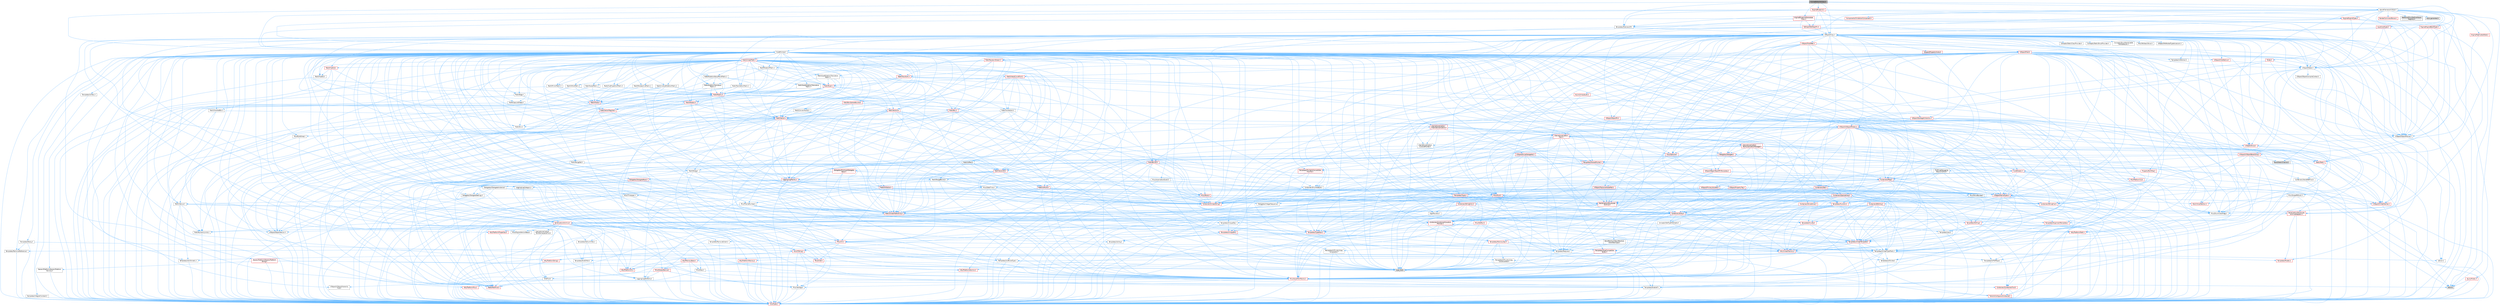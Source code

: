 digraph "KismetEditorUtilities.h"
{
 // INTERACTIVE_SVG=YES
 // LATEX_PDF_SIZE
  bgcolor="transparent";
  edge [fontname=Helvetica,fontsize=10,labelfontname=Helvetica,labelfontsize=10];
  node [fontname=Helvetica,fontsize=10,shape=box,height=0.2,width=0.4];
  Node1 [id="Node000001",label="KismetEditorUtilities.h",height=0.2,width=0.4,color="gray40", fillcolor="grey60", style="filled", fontcolor="black",tooltip=" "];
  Node1 -> Node2 [id="edge1_Node000001_Node000002",color="steelblue1",style="solid",tooltip=" "];
  Node2 [id="Node000002",label="CoreMinimal.h",height=0.2,width=0.4,color="grey40", fillcolor="white", style="filled",URL="$d7/d67/CoreMinimal_8h.html",tooltip=" "];
  Node2 -> Node3 [id="edge2_Node000002_Node000003",color="steelblue1",style="solid",tooltip=" "];
  Node3 [id="Node000003",label="CoreTypes.h",height=0.2,width=0.4,color="red", fillcolor="#FFF0F0", style="filled",URL="$dc/dec/CoreTypes_8h.html",tooltip=" "];
  Node2 -> Node17 [id="edge3_Node000002_Node000017",color="steelblue1",style="solid",tooltip=" "];
  Node17 [id="Node000017",label="CoreFwd.h",height=0.2,width=0.4,color="grey40", fillcolor="white", style="filled",URL="$d1/d1e/CoreFwd_8h.html",tooltip=" "];
  Node17 -> Node3 [id="edge4_Node000017_Node000003",color="steelblue1",style="solid",tooltip=" "];
  Node17 -> Node18 [id="edge5_Node000017_Node000018",color="steelblue1",style="solid",tooltip=" "];
  Node18 [id="Node000018",label="Containers/ContainersFwd.h",height=0.2,width=0.4,color="red", fillcolor="#FFF0F0", style="filled",URL="$d4/d0a/ContainersFwd_8h.html",tooltip=" "];
  Node18 -> Node3 [id="edge6_Node000018_Node000003",color="steelblue1",style="solid",tooltip=" "];
  Node18 -> Node19 [id="edge7_Node000018_Node000019",color="steelblue1",style="solid",tooltip=" "];
  Node19 [id="Node000019",label="Traits/IsContiguousContainer.h",height=0.2,width=0.4,color="red", fillcolor="#FFF0F0", style="filled",URL="$d5/d3c/IsContiguousContainer_8h.html",tooltip=" "];
  Node19 -> Node3 [id="edge8_Node000019_Node000003",color="steelblue1",style="solid",tooltip=" "];
  Node17 -> Node22 [id="edge9_Node000017_Node000022",color="steelblue1",style="solid",tooltip=" "];
  Node22 [id="Node000022",label="Math/MathFwd.h",height=0.2,width=0.4,color="red", fillcolor="#FFF0F0", style="filled",URL="$d2/d10/MathFwd_8h.html",tooltip=" "];
  Node17 -> Node23 [id="edge10_Node000017_Node000023",color="steelblue1",style="solid",tooltip=" "];
  Node23 [id="Node000023",label="UObject/UObjectHierarchy\lFwd.h",height=0.2,width=0.4,color="grey40", fillcolor="white", style="filled",URL="$d3/d13/UObjectHierarchyFwd_8h.html",tooltip=" "];
  Node2 -> Node23 [id="edge11_Node000002_Node000023",color="steelblue1",style="solid",tooltip=" "];
  Node2 -> Node18 [id="edge12_Node000002_Node000018",color="steelblue1",style="solid",tooltip=" "];
  Node2 -> Node24 [id="edge13_Node000002_Node000024",color="steelblue1",style="solid",tooltip=" "];
  Node24 [id="Node000024",label="Misc/VarArgs.h",height=0.2,width=0.4,color="grey40", fillcolor="white", style="filled",URL="$d5/d6f/VarArgs_8h.html",tooltip=" "];
  Node24 -> Node3 [id="edge14_Node000024_Node000003",color="steelblue1",style="solid",tooltip=" "];
  Node2 -> Node25 [id="edge15_Node000002_Node000025",color="steelblue1",style="solid",tooltip=" "];
  Node25 [id="Node000025",label="Logging/LogVerbosity.h",height=0.2,width=0.4,color="grey40", fillcolor="white", style="filled",URL="$d2/d8f/LogVerbosity_8h.html",tooltip=" "];
  Node25 -> Node3 [id="edge16_Node000025_Node000003",color="steelblue1",style="solid",tooltip=" "];
  Node2 -> Node26 [id="edge17_Node000002_Node000026",color="steelblue1",style="solid",tooltip=" "];
  Node26 [id="Node000026",label="Misc/OutputDevice.h",height=0.2,width=0.4,color="red", fillcolor="#FFF0F0", style="filled",URL="$d7/d32/OutputDevice_8h.html",tooltip=" "];
  Node26 -> Node17 [id="edge18_Node000026_Node000017",color="steelblue1",style="solid",tooltip=" "];
  Node26 -> Node3 [id="edge19_Node000026_Node000003",color="steelblue1",style="solid",tooltip=" "];
  Node26 -> Node25 [id="edge20_Node000026_Node000025",color="steelblue1",style="solid",tooltip=" "];
  Node26 -> Node24 [id="edge21_Node000026_Node000024",color="steelblue1",style="solid",tooltip=" "];
  Node2 -> Node32 [id="edge22_Node000002_Node000032",color="steelblue1",style="solid",tooltip=" "];
  Node32 [id="Node000032",label="HAL/PlatformCrt.h",height=0.2,width=0.4,color="red", fillcolor="#FFF0F0", style="filled",URL="$d8/d75/PlatformCrt_8h.html",tooltip=" "];
  Node2 -> Node42 [id="edge23_Node000002_Node000042",color="steelblue1",style="solid",tooltip=" "];
  Node42 [id="Node000042",label="HAL/PlatformMisc.h",height=0.2,width=0.4,color="red", fillcolor="#FFF0F0", style="filled",URL="$d0/df5/PlatformMisc_8h.html",tooltip=" "];
  Node42 -> Node3 [id="edge24_Node000042_Node000003",color="steelblue1",style="solid",tooltip=" "];
  Node2 -> Node61 [id="edge25_Node000002_Node000061",color="steelblue1",style="solid",tooltip=" "];
  Node61 [id="Node000061",label="Misc/AssertionMacros.h",height=0.2,width=0.4,color="red", fillcolor="#FFF0F0", style="filled",URL="$d0/dfa/AssertionMacros_8h.html",tooltip=" "];
  Node61 -> Node3 [id="edge26_Node000061_Node000003",color="steelblue1",style="solid",tooltip=" "];
  Node61 -> Node42 [id="edge27_Node000061_Node000042",color="steelblue1",style="solid",tooltip=" "];
  Node61 -> Node62 [id="edge28_Node000061_Node000062",color="steelblue1",style="solid",tooltip=" "];
  Node62 [id="Node000062",label="Templates/EnableIf.h",height=0.2,width=0.4,color="grey40", fillcolor="white", style="filled",URL="$d7/d60/EnableIf_8h.html",tooltip=" "];
  Node62 -> Node3 [id="edge29_Node000062_Node000003",color="steelblue1",style="solid",tooltip=" "];
  Node61 -> Node24 [id="edge30_Node000061_Node000024",color="steelblue1",style="solid",tooltip=" "];
  Node61 -> Node69 [id="edge31_Node000061_Node000069",color="steelblue1",style="solid",tooltip=" "];
  Node69 [id="Node000069",label="atomic",height=0.2,width=0.4,color="grey60", fillcolor="#E0E0E0", style="filled",tooltip=" "];
  Node2 -> Node70 [id="edge32_Node000002_Node000070",color="steelblue1",style="solid",tooltip=" "];
  Node70 [id="Node000070",label="Templates/IsPointer.h",height=0.2,width=0.4,color="grey40", fillcolor="white", style="filled",URL="$d7/d05/IsPointer_8h.html",tooltip=" "];
  Node70 -> Node3 [id="edge33_Node000070_Node000003",color="steelblue1",style="solid",tooltip=" "];
  Node2 -> Node71 [id="edge34_Node000002_Node000071",color="steelblue1",style="solid",tooltip=" "];
  Node71 [id="Node000071",label="HAL/PlatformMemory.h",height=0.2,width=0.4,color="red", fillcolor="#FFF0F0", style="filled",URL="$de/d68/PlatformMemory_8h.html",tooltip=" "];
  Node71 -> Node3 [id="edge35_Node000071_Node000003",color="steelblue1",style="solid",tooltip=" "];
  Node2 -> Node54 [id="edge36_Node000002_Node000054",color="steelblue1",style="solid",tooltip=" "];
  Node54 [id="Node000054",label="HAL/PlatformAtomics.h",height=0.2,width=0.4,color="red", fillcolor="#FFF0F0", style="filled",URL="$d3/d36/PlatformAtomics_8h.html",tooltip=" "];
  Node54 -> Node3 [id="edge37_Node000054_Node000003",color="steelblue1",style="solid",tooltip=" "];
  Node2 -> Node76 [id="edge38_Node000002_Node000076",color="steelblue1",style="solid",tooltip=" "];
  Node76 [id="Node000076",label="Misc/Exec.h",height=0.2,width=0.4,color="grey40", fillcolor="white", style="filled",URL="$de/ddb/Exec_8h.html",tooltip=" "];
  Node76 -> Node3 [id="edge39_Node000076_Node000003",color="steelblue1",style="solid",tooltip=" "];
  Node76 -> Node61 [id="edge40_Node000076_Node000061",color="steelblue1",style="solid",tooltip=" "];
  Node2 -> Node77 [id="edge41_Node000002_Node000077",color="steelblue1",style="solid",tooltip=" "];
  Node77 [id="Node000077",label="HAL/MemoryBase.h",height=0.2,width=0.4,color="red", fillcolor="#FFF0F0", style="filled",URL="$d6/d9f/MemoryBase_8h.html",tooltip=" "];
  Node77 -> Node3 [id="edge42_Node000077_Node000003",color="steelblue1",style="solid",tooltip=" "];
  Node77 -> Node54 [id="edge43_Node000077_Node000054",color="steelblue1",style="solid",tooltip=" "];
  Node77 -> Node32 [id="edge44_Node000077_Node000032",color="steelblue1",style="solid",tooltip=" "];
  Node77 -> Node76 [id="edge45_Node000077_Node000076",color="steelblue1",style="solid",tooltip=" "];
  Node77 -> Node26 [id="edge46_Node000077_Node000026",color="steelblue1",style="solid",tooltip=" "];
  Node2 -> Node87 [id="edge47_Node000002_Node000087",color="steelblue1",style="solid",tooltip=" "];
  Node87 [id="Node000087",label="HAL/UnrealMemory.h",height=0.2,width=0.4,color="red", fillcolor="#FFF0F0", style="filled",URL="$d9/d96/UnrealMemory_8h.html",tooltip=" "];
  Node87 -> Node3 [id="edge48_Node000087_Node000003",color="steelblue1",style="solid",tooltip=" "];
  Node87 -> Node77 [id="edge49_Node000087_Node000077",color="steelblue1",style="solid",tooltip=" "];
  Node87 -> Node71 [id="edge50_Node000087_Node000071",color="steelblue1",style="solid",tooltip=" "];
  Node87 -> Node70 [id="edge51_Node000087_Node000070",color="steelblue1",style="solid",tooltip=" "];
  Node2 -> Node89 [id="edge52_Node000002_Node000089",color="steelblue1",style="solid",tooltip=" "];
  Node89 [id="Node000089",label="Templates/IsArithmetic.h",height=0.2,width=0.4,color="grey40", fillcolor="white", style="filled",URL="$d2/d5d/IsArithmetic_8h.html",tooltip=" "];
  Node89 -> Node3 [id="edge53_Node000089_Node000003",color="steelblue1",style="solid",tooltip=" "];
  Node2 -> Node83 [id="edge54_Node000002_Node000083",color="steelblue1",style="solid",tooltip=" "];
  Node83 [id="Node000083",label="Templates/AndOrNot.h",height=0.2,width=0.4,color="grey40", fillcolor="white", style="filled",URL="$db/d0a/AndOrNot_8h.html",tooltip=" "];
  Node83 -> Node3 [id="edge55_Node000083_Node000003",color="steelblue1",style="solid",tooltip=" "];
  Node2 -> Node90 [id="edge56_Node000002_Node000090",color="steelblue1",style="solid",tooltip=" "];
  Node90 [id="Node000090",label="Templates/IsPODType.h",height=0.2,width=0.4,color="grey40", fillcolor="white", style="filled",URL="$d7/db1/IsPODType_8h.html",tooltip=" "];
  Node90 -> Node3 [id="edge57_Node000090_Node000003",color="steelblue1",style="solid",tooltip=" "];
  Node2 -> Node91 [id="edge58_Node000002_Node000091",color="steelblue1",style="solid",tooltip=" "];
  Node91 [id="Node000091",label="Templates/IsUECoreType.h",height=0.2,width=0.4,color="grey40", fillcolor="white", style="filled",URL="$d1/db8/IsUECoreType_8h.html",tooltip=" "];
  Node91 -> Node3 [id="edge59_Node000091_Node000003",color="steelblue1",style="solid",tooltip=" "];
  Node91 -> Node7 [id="edge60_Node000091_Node000007",color="steelblue1",style="solid",tooltip=" "];
  Node7 [id="Node000007",label="type_traits",height=0.2,width=0.4,color="grey60", fillcolor="#E0E0E0", style="filled",tooltip=" "];
  Node2 -> Node84 [id="edge61_Node000002_Node000084",color="steelblue1",style="solid",tooltip=" "];
  Node84 [id="Node000084",label="Templates/IsTriviallyCopy\lConstructible.h",height=0.2,width=0.4,color="grey40", fillcolor="white", style="filled",URL="$d3/d78/IsTriviallyCopyConstructible_8h.html",tooltip=" "];
  Node84 -> Node3 [id="edge62_Node000084_Node000003",color="steelblue1",style="solid",tooltip=" "];
  Node84 -> Node7 [id="edge63_Node000084_Node000007",color="steelblue1",style="solid",tooltip=" "];
  Node2 -> Node92 [id="edge64_Node000002_Node000092",color="steelblue1",style="solid",tooltip=" "];
  Node92 [id="Node000092",label="Templates/UnrealTypeTraits.h",height=0.2,width=0.4,color="grey40", fillcolor="white", style="filled",URL="$d2/d2d/UnrealTypeTraits_8h.html",tooltip=" "];
  Node92 -> Node3 [id="edge65_Node000092_Node000003",color="steelblue1",style="solid",tooltip=" "];
  Node92 -> Node70 [id="edge66_Node000092_Node000070",color="steelblue1",style="solid",tooltip=" "];
  Node92 -> Node61 [id="edge67_Node000092_Node000061",color="steelblue1",style="solid",tooltip=" "];
  Node92 -> Node83 [id="edge68_Node000092_Node000083",color="steelblue1",style="solid",tooltip=" "];
  Node92 -> Node62 [id="edge69_Node000092_Node000062",color="steelblue1",style="solid",tooltip=" "];
  Node92 -> Node89 [id="edge70_Node000092_Node000089",color="steelblue1",style="solid",tooltip=" "];
  Node92 -> Node29 [id="edge71_Node000092_Node000029",color="steelblue1",style="solid",tooltip=" "];
  Node29 [id="Node000029",label="IsEnum.h",height=0.2,width=0.4,color="grey40", fillcolor="white", style="filled",URL="$d4/de5/IsEnum_8h.html",tooltip=" "];
  Node92 -> Node93 [id="edge72_Node000092_Node000093",color="steelblue1",style="solid",tooltip=" "];
  Node93 [id="Node000093",label="Templates/Models.h",height=0.2,width=0.4,color="red", fillcolor="#FFF0F0", style="filled",URL="$d3/d0c/Models_8h.html",tooltip=" "];
  Node92 -> Node90 [id="edge73_Node000092_Node000090",color="steelblue1",style="solid",tooltip=" "];
  Node92 -> Node91 [id="edge74_Node000092_Node000091",color="steelblue1",style="solid",tooltip=" "];
  Node92 -> Node84 [id="edge75_Node000092_Node000084",color="steelblue1",style="solid",tooltip=" "];
  Node2 -> Node62 [id="edge76_Node000002_Node000062",color="steelblue1",style="solid",tooltip=" "];
  Node2 -> Node94 [id="edge77_Node000002_Node000094",color="steelblue1",style="solid",tooltip=" "];
  Node94 [id="Node000094",label="Templates/RemoveReference.h",height=0.2,width=0.4,color="grey40", fillcolor="white", style="filled",URL="$da/dbe/RemoveReference_8h.html",tooltip=" "];
  Node94 -> Node3 [id="edge78_Node000094_Node000003",color="steelblue1",style="solid",tooltip=" "];
  Node2 -> Node95 [id="edge79_Node000002_Node000095",color="steelblue1",style="solid",tooltip=" "];
  Node95 [id="Node000095",label="Templates/IntegralConstant.h",height=0.2,width=0.4,color="grey40", fillcolor="white", style="filled",URL="$db/d1b/IntegralConstant_8h.html",tooltip=" "];
  Node95 -> Node3 [id="edge80_Node000095_Node000003",color="steelblue1",style="solid",tooltip=" "];
  Node2 -> Node96 [id="edge81_Node000002_Node000096",color="steelblue1",style="solid",tooltip=" "];
  Node96 [id="Node000096",label="Templates/IsClass.h",height=0.2,width=0.4,color="grey40", fillcolor="white", style="filled",URL="$db/dcb/IsClass_8h.html",tooltip=" "];
  Node96 -> Node3 [id="edge82_Node000096_Node000003",color="steelblue1",style="solid",tooltip=" "];
  Node2 -> Node97 [id="edge83_Node000002_Node000097",color="steelblue1",style="solid",tooltip=" "];
  Node97 [id="Node000097",label="Templates/TypeCompatible\lBytes.h",height=0.2,width=0.4,color="red", fillcolor="#FFF0F0", style="filled",URL="$df/d0a/TypeCompatibleBytes_8h.html",tooltip=" "];
  Node97 -> Node3 [id="edge84_Node000097_Node000003",color="steelblue1",style="solid",tooltip=" "];
  Node97 -> Node7 [id="edge85_Node000097_Node000007",color="steelblue1",style="solid",tooltip=" "];
  Node2 -> Node19 [id="edge86_Node000002_Node000019",color="steelblue1",style="solid",tooltip=" "];
  Node2 -> Node98 [id="edge87_Node000002_Node000098",color="steelblue1",style="solid",tooltip=" "];
  Node98 [id="Node000098",label="Templates/UnrealTemplate.h",height=0.2,width=0.4,color="red", fillcolor="#FFF0F0", style="filled",URL="$d4/d24/UnrealTemplate_8h.html",tooltip=" "];
  Node98 -> Node3 [id="edge88_Node000098_Node000003",color="steelblue1",style="solid",tooltip=" "];
  Node98 -> Node70 [id="edge89_Node000098_Node000070",color="steelblue1",style="solid",tooltip=" "];
  Node98 -> Node87 [id="edge90_Node000098_Node000087",color="steelblue1",style="solid",tooltip=" "];
  Node98 -> Node92 [id="edge91_Node000098_Node000092",color="steelblue1",style="solid",tooltip=" "];
  Node98 -> Node94 [id="edge92_Node000098_Node000094",color="steelblue1",style="solid",tooltip=" "];
  Node98 -> Node64 [id="edge93_Node000098_Node000064",color="steelblue1",style="solid",tooltip=" "];
  Node64 [id="Node000064",label="Templates/Requires.h",height=0.2,width=0.4,color="grey40", fillcolor="white", style="filled",URL="$dc/d96/Requires_8h.html",tooltip=" "];
  Node64 -> Node62 [id="edge94_Node000064_Node000062",color="steelblue1",style="solid",tooltip=" "];
  Node64 -> Node7 [id="edge95_Node000064_Node000007",color="steelblue1",style="solid",tooltip=" "];
  Node98 -> Node97 [id="edge96_Node000098_Node000097",color="steelblue1",style="solid",tooltip=" "];
  Node98 -> Node19 [id="edge97_Node000098_Node000019",color="steelblue1",style="solid",tooltip=" "];
  Node98 -> Node7 [id="edge98_Node000098_Node000007",color="steelblue1",style="solid",tooltip=" "];
  Node2 -> Node47 [id="edge99_Node000002_Node000047",color="steelblue1",style="solid",tooltip=" "];
  Node47 [id="Node000047",label="Math/NumericLimits.h",height=0.2,width=0.4,color="grey40", fillcolor="white", style="filled",URL="$df/d1b/NumericLimits_8h.html",tooltip=" "];
  Node47 -> Node3 [id="edge100_Node000047_Node000003",color="steelblue1",style="solid",tooltip=" "];
  Node2 -> Node102 [id="edge101_Node000002_Node000102",color="steelblue1",style="solid",tooltip=" "];
  Node102 [id="Node000102",label="HAL/PlatformMath.h",height=0.2,width=0.4,color="red", fillcolor="#FFF0F0", style="filled",URL="$dc/d53/PlatformMath_8h.html",tooltip=" "];
  Node102 -> Node3 [id="edge102_Node000102_Node000003",color="steelblue1",style="solid",tooltip=" "];
  Node2 -> Node85 [id="edge103_Node000002_Node000085",color="steelblue1",style="solid",tooltip=" "];
  Node85 [id="Node000085",label="Templates/IsTriviallyCopy\lAssignable.h",height=0.2,width=0.4,color="grey40", fillcolor="white", style="filled",URL="$d2/df2/IsTriviallyCopyAssignable_8h.html",tooltip=" "];
  Node85 -> Node3 [id="edge104_Node000085_Node000003",color="steelblue1",style="solid",tooltip=" "];
  Node85 -> Node7 [id="edge105_Node000085_Node000007",color="steelblue1",style="solid",tooltip=" "];
  Node2 -> Node110 [id="edge106_Node000002_Node000110",color="steelblue1",style="solid",tooltip=" "];
  Node110 [id="Node000110",label="Templates/MemoryOps.h",height=0.2,width=0.4,color="red", fillcolor="#FFF0F0", style="filled",URL="$db/dea/MemoryOps_8h.html",tooltip=" "];
  Node110 -> Node3 [id="edge107_Node000110_Node000003",color="steelblue1",style="solid",tooltip=" "];
  Node110 -> Node87 [id="edge108_Node000110_Node000087",color="steelblue1",style="solid",tooltip=" "];
  Node110 -> Node85 [id="edge109_Node000110_Node000085",color="steelblue1",style="solid",tooltip=" "];
  Node110 -> Node84 [id="edge110_Node000110_Node000084",color="steelblue1",style="solid",tooltip=" "];
  Node110 -> Node64 [id="edge111_Node000110_Node000064",color="steelblue1",style="solid",tooltip=" "];
  Node110 -> Node92 [id="edge112_Node000110_Node000092",color="steelblue1",style="solid",tooltip=" "];
  Node110 -> Node7 [id="edge113_Node000110_Node000007",color="steelblue1",style="solid",tooltip=" "];
  Node2 -> Node111 [id="edge114_Node000002_Node000111",color="steelblue1",style="solid",tooltip=" "];
  Node111 [id="Node000111",label="Containers/ContainerAllocation\lPolicies.h",height=0.2,width=0.4,color="red", fillcolor="#FFF0F0", style="filled",URL="$d7/dff/ContainerAllocationPolicies_8h.html",tooltip=" "];
  Node111 -> Node3 [id="edge115_Node000111_Node000003",color="steelblue1",style="solid",tooltip=" "];
  Node111 -> Node111 [id="edge116_Node000111_Node000111",color="steelblue1",style="solid",tooltip=" "];
  Node111 -> Node102 [id="edge117_Node000111_Node000102",color="steelblue1",style="solid",tooltip=" "];
  Node111 -> Node87 [id="edge118_Node000111_Node000087",color="steelblue1",style="solid",tooltip=" "];
  Node111 -> Node47 [id="edge119_Node000111_Node000047",color="steelblue1",style="solid",tooltip=" "];
  Node111 -> Node61 [id="edge120_Node000111_Node000061",color="steelblue1",style="solid",tooltip=" "];
  Node111 -> Node110 [id="edge121_Node000111_Node000110",color="steelblue1",style="solid",tooltip=" "];
  Node111 -> Node97 [id="edge122_Node000111_Node000097",color="steelblue1",style="solid",tooltip=" "];
  Node111 -> Node7 [id="edge123_Node000111_Node000007",color="steelblue1",style="solid",tooltip=" "];
  Node2 -> Node114 [id="edge124_Node000002_Node000114",color="steelblue1",style="solid",tooltip=" "];
  Node114 [id="Node000114",label="Templates/IsEnumClass.h",height=0.2,width=0.4,color="grey40", fillcolor="white", style="filled",URL="$d7/d15/IsEnumClass_8h.html",tooltip=" "];
  Node114 -> Node3 [id="edge125_Node000114_Node000003",color="steelblue1",style="solid",tooltip=" "];
  Node114 -> Node83 [id="edge126_Node000114_Node000083",color="steelblue1",style="solid",tooltip=" "];
  Node2 -> Node115 [id="edge127_Node000002_Node000115",color="steelblue1",style="solid",tooltip=" "];
  Node115 [id="Node000115",label="HAL/PlatformProperties.h",height=0.2,width=0.4,color="red", fillcolor="#FFF0F0", style="filled",URL="$d9/db0/PlatformProperties_8h.html",tooltip=" "];
  Node115 -> Node3 [id="edge128_Node000115_Node000003",color="steelblue1",style="solid",tooltip=" "];
  Node2 -> Node118 [id="edge129_Node000002_Node000118",color="steelblue1",style="solid",tooltip=" "];
  Node118 [id="Node000118",label="Misc/EngineVersionBase.h",height=0.2,width=0.4,color="grey40", fillcolor="white", style="filled",URL="$d5/d2b/EngineVersionBase_8h.html",tooltip=" "];
  Node118 -> Node3 [id="edge130_Node000118_Node000003",color="steelblue1",style="solid",tooltip=" "];
  Node2 -> Node119 [id="edge131_Node000002_Node000119",color="steelblue1",style="solid",tooltip=" "];
  Node119 [id="Node000119",label="Internationalization\l/TextNamespaceFwd.h",height=0.2,width=0.4,color="grey40", fillcolor="white", style="filled",URL="$d8/d97/TextNamespaceFwd_8h.html",tooltip=" "];
  Node119 -> Node3 [id="edge132_Node000119_Node000003",color="steelblue1",style="solid",tooltip=" "];
  Node2 -> Node120 [id="edge133_Node000002_Node000120",color="steelblue1",style="solid",tooltip=" "];
  Node120 [id="Node000120",label="Serialization/Archive.h",height=0.2,width=0.4,color="red", fillcolor="#FFF0F0", style="filled",URL="$d7/d3b/Archive_8h.html",tooltip=" "];
  Node120 -> Node17 [id="edge134_Node000120_Node000017",color="steelblue1",style="solid",tooltip=" "];
  Node120 -> Node3 [id="edge135_Node000120_Node000003",color="steelblue1",style="solid",tooltip=" "];
  Node120 -> Node115 [id="edge136_Node000120_Node000115",color="steelblue1",style="solid",tooltip=" "];
  Node120 -> Node119 [id="edge137_Node000120_Node000119",color="steelblue1",style="solid",tooltip=" "];
  Node120 -> Node22 [id="edge138_Node000120_Node000022",color="steelblue1",style="solid",tooltip=" "];
  Node120 -> Node61 [id="edge139_Node000120_Node000061",color="steelblue1",style="solid",tooltip=" "];
  Node120 -> Node118 [id="edge140_Node000120_Node000118",color="steelblue1",style="solid",tooltip=" "];
  Node120 -> Node24 [id="edge141_Node000120_Node000024",color="steelblue1",style="solid",tooltip=" "];
  Node120 -> Node62 [id="edge142_Node000120_Node000062",color="steelblue1",style="solid",tooltip=" "];
  Node120 -> Node114 [id="edge143_Node000120_Node000114",color="steelblue1",style="solid",tooltip=" "];
  Node120 -> Node98 [id="edge144_Node000120_Node000098",color="steelblue1",style="solid",tooltip=" "];
  Node120 -> Node123 [id="edge145_Node000120_Node000123",color="steelblue1",style="solid",tooltip=" "];
  Node123 [id="Node000123",label="UObject/ObjectVersion.h",height=0.2,width=0.4,color="grey40", fillcolor="white", style="filled",URL="$da/d63/ObjectVersion_8h.html",tooltip=" "];
  Node123 -> Node3 [id="edge146_Node000123_Node000003",color="steelblue1",style="solid",tooltip=" "];
  Node2 -> Node124 [id="edge147_Node000002_Node000124",color="steelblue1",style="solid",tooltip=" "];
  Node124 [id="Node000124",label="Templates/Less.h",height=0.2,width=0.4,color="grey40", fillcolor="white", style="filled",URL="$de/dc8/Less_8h.html",tooltip=" "];
  Node124 -> Node3 [id="edge148_Node000124_Node000003",color="steelblue1",style="solid",tooltip=" "];
  Node124 -> Node98 [id="edge149_Node000124_Node000098",color="steelblue1",style="solid",tooltip=" "];
  Node2 -> Node125 [id="edge150_Node000002_Node000125",color="steelblue1",style="solid",tooltip=" "];
  Node125 [id="Node000125",label="Templates/Sorting.h",height=0.2,width=0.4,color="red", fillcolor="#FFF0F0", style="filled",URL="$d3/d9e/Sorting_8h.html",tooltip=" "];
  Node125 -> Node3 [id="edge151_Node000125_Node000003",color="steelblue1",style="solid",tooltip=" "];
  Node125 -> Node102 [id="edge152_Node000125_Node000102",color="steelblue1",style="solid",tooltip=" "];
  Node125 -> Node124 [id="edge153_Node000125_Node000124",color="steelblue1",style="solid",tooltip=" "];
  Node2 -> Node136 [id="edge154_Node000002_Node000136",color="steelblue1",style="solid",tooltip=" "];
  Node136 [id="Node000136",label="Misc/Char.h",height=0.2,width=0.4,color="red", fillcolor="#FFF0F0", style="filled",URL="$d0/d58/Char_8h.html",tooltip=" "];
  Node136 -> Node3 [id="edge155_Node000136_Node000003",color="steelblue1",style="solid",tooltip=" "];
  Node136 -> Node7 [id="edge156_Node000136_Node000007",color="steelblue1",style="solid",tooltip=" "];
  Node2 -> Node139 [id="edge157_Node000002_Node000139",color="steelblue1",style="solid",tooltip=" "];
  Node139 [id="Node000139",label="GenericPlatform/GenericPlatform\lStricmp.h",height=0.2,width=0.4,color="grey40", fillcolor="white", style="filled",URL="$d2/d86/GenericPlatformStricmp_8h.html",tooltip=" "];
  Node139 -> Node3 [id="edge158_Node000139_Node000003",color="steelblue1",style="solid",tooltip=" "];
  Node2 -> Node140 [id="edge159_Node000002_Node000140",color="steelblue1",style="solid",tooltip=" "];
  Node140 [id="Node000140",label="GenericPlatform/GenericPlatform\lString.h",height=0.2,width=0.4,color="red", fillcolor="#FFF0F0", style="filled",URL="$dd/d20/GenericPlatformString_8h.html",tooltip=" "];
  Node140 -> Node3 [id="edge160_Node000140_Node000003",color="steelblue1",style="solid",tooltip=" "];
  Node140 -> Node139 [id="edge161_Node000140_Node000139",color="steelblue1",style="solid",tooltip=" "];
  Node140 -> Node62 [id="edge162_Node000140_Node000062",color="steelblue1",style="solid",tooltip=" "];
  Node140 -> Node7 [id="edge163_Node000140_Node000007",color="steelblue1",style="solid",tooltip=" "];
  Node2 -> Node73 [id="edge164_Node000002_Node000073",color="steelblue1",style="solid",tooltip=" "];
  Node73 [id="Node000073",label="HAL/PlatformString.h",height=0.2,width=0.4,color="red", fillcolor="#FFF0F0", style="filled",URL="$db/db5/PlatformString_8h.html",tooltip=" "];
  Node73 -> Node3 [id="edge165_Node000073_Node000003",color="steelblue1",style="solid",tooltip=" "];
  Node2 -> Node143 [id="edge166_Node000002_Node000143",color="steelblue1",style="solid",tooltip=" "];
  Node143 [id="Node000143",label="Misc/CString.h",height=0.2,width=0.4,color="red", fillcolor="#FFF0F0", style="filled",URL="$d2/d49/CString_8h.html",tooltip=" "];
  Node143 -> Node3 [id="edge167_Node000143_Node000003",color="steelblue1",style="solid",tooltip=" "];
  Node143 -> Node32 [id="edge168_Node000143_Node000032",color="steelblue1",style="solid",tooltip=" "];
  Node143 -> Node73 [id="edge169_Node000143_Node000073",color="steelblue1",style="solid",tooltip=" "];
  Node143 -> Node61 [id="edge170_Node000143_Node000061",color="steelblue1",style="solid",tooltip=" "];
  Node143 -> Node136 [id="edge171_Node000143_Node000136",color="steelblue1",style="solid",tooltip=" "];
  Node143 -> Node24 [id="edge172_Node000143_Node000024",color="steelblue1",style="solid",tooltip=" "];
  Node2 -> Node144 [id="edge173_Node000002_Node000144",color="steelblue1",style="solid",tooltip=" "];
  Node144 [id="Node000144",label="Misc/Crc.h",height=0.2,width=0.4,color="red", fillcolor="#FFF0F0", style="filled",URL="$d4/dd2/Crc_8h.html",tooltip=" "];
  Node144 -> Node3 [id="edge174_Node000144_Node000003",color="steelblue1",style="solid",tooltip=" "];
  Node144 -> Node73 [id="edge175_Node000144_Node000073",color="steelblue1",style="solid",tooltip=" "];
  Node144 -> Node61 [id="edge176_Node000144_Node000061",color="steelblue1",style="solid",tooltip=" "];
  Node144 -> Node143 [id="edge177_Node000144_Node000143",color="steelblue1",style="solid",tooltip=" "];
  Node144 -> Node136 [id="edge178_Node000144_Node000136",color="steelblue1",style="solid",tooltip=" "];
  Node144 -> Node92 [id="edge179_Node000144_Node000092",color="steelblue1",style="solid",tooltip=" "];
  Node2 -> Node135 [id="edge180_Node000002_Node000135",color="steelblue1",style="solid",tooltip=" "];
  Node135 [id="Node000135",label="Math/UnrealMathUtility.h",height=0.2,width=0.4,color="red", fillcolor="#FFF0F0", style="filled",URL="$db/db8/UnrealMathUtility_8h.html",tooltip=" "];
  Node135 -> Node3 [id="edge181_Node000135_Node000003",color="steelblue1",style="solid",tooltip=" "];
  Node135 -> Node61 [id="edge182_Node000135_Node000061",color="steelblue1",style="solid",tooltip=" "];
  Node135 -> Node102 [id="edge183_Node000135_Node000102",color="steelblue1",style="solid",tooltip=" "];
  Node135 -> Node22 [id="edge184_Node000135_Node000022",color="steelblue1",style="solid",tooltip=" "];
  Node135 -> Node64 [id="edge185_Node000135_Node000064",color="steelblue1",style="solid",tooltip=" "];
  Node2 -> Node145 [id="edge186_Node000002_Node000145",color="steelblue1",style="solid",tooltip=" "];
  Node145 [id="Node000145",label="Containers/UnrealString.h",height=0.2,width=0.4,color="red", fillcolor="#FFF0F0", style="filled",URL="$d5/dba/UnrealString_8h.html",tooltip=" "];
  Node2 -> Node149 [id="edge187_Node000002_Node000149",color="steelblue1",style="solid",tooltip=" "];
  Node149 [id="Node000149",label="Containers/Array.h",height=0.2,width=0.4,color="red", fillcolor="#FFF0F0", style="filled",URL="$df/dd0/Array_8h.html",tooltip=" "];
  Node149 -> Node3 [id="edge188_Node000149_Node000003",color="steelblue1",style="solid",tooltip=" "];
  Node149 -> Node61 [id="edge189_Node000149_Node000061",color="steelblue1",style="solid",tooltip=" "];
  Node149 -> Node87 [id="edge190_Node000149_Node000087",color="steelblue1",style="solid",tooltip=" "];
  Node149 -> Node92 [id="edge191_Node000149_Node000092",color="steelblue1",style="solid",tooltip=" "];
  Node149 -> Node98 [id="edge192_Node000149_Node000098",color="steelblue1",style="solid",tooltip=" "];
  Node149 -> Node111 [id="edge193_Node000149_Node000111",color="steelblue1",style="solid",tooltip=" "];
  Node149 -> Node120 [id="edge194_Node000149_Node000120",color="steelblue1",style="solid",tooltip=" "];
  Node149 -> Node170 [id="edge195_Node000149_Node000170",color="steelblue1",style="solid",tooltip=" "];
  Node170 [id="Node000170",label="Concepts/GetTypeHashable.h",height=0.2,width=0.4,color="grey40", fillcolor="white", style="filled",URL="$d3/da2/GetTypeHashable_8h.html",tooltip=" "];
  Node170 -> Node3 [id="edge196_Node000170_Node000003",color="steelblue1",style="solid",tooltip=" "];
  Node170 -> Node161 [id="edge197_Node000170_Node000161",color="steelblue1",style="solid",tooltip=" "];
  Node161 [id="Node000161",label="Templates/TypeHash.h",height=0.2,width=0.4,color="red", fillcolor="#FFF0F0", style="filled",URL="$d1/d62/TypeHash_8h.html",tooltip=" "];
  Node161 -> Node3 [id="edge198_Node000161_Node000003",color="steelblue1",style="solid",tooltip=" "];
  Node161 -> Node64 [id="edge199_Node000161_Node000064",color="steelblue1",style="solid",tooltip=" "];
  Node161 -> Node144 [id="edge200_Node000161_Node000144",color="steelblue1",style="solid",tooltip=" "];
  Node161 -> Node7 [id="edge201_Node000161_Node000007",color="steelblue1",style="solid",tooltip=" "];
  Node149 -> Node128 [id="edge202_Node000149_Node000128",color="steelblue1",style="solid",tooltip=" "];
  Node128 [id="Node000128",label="Templates/Invoke.h",height=0.2,width=0.4,color="red", fillcolor="#FFF0F0", style="filled",URL="$d7/deb/Invoke_8h.html",tooltip=" "];
  Node128 -> Node3 [id="edge203_Node000128_Node000003",color="steelblue1",style="solid",tooltip=" "];
  Node128 -> Node98 [id="edge204_Node000128_Node000098",color="steelblue1",style="solid",tooltip=" "];
  Node128 -> Node7 [id="edge205_Node000128_Node000007",color="steelblue1",style="solid",tooltip=" "];
  Node149 -> Node124 [id="edge206_Node000149_Node000124",color="steelblue1",style="solid",tooltip=" "];
  Node149 -> Node64 [id="edge207_Node000149_Node000064",color="steelblue1",style="solid",tooltip=" "];
  Node149 -> Node125 [id="edge208_Node000149_Node000125",color="steelblue1",style="solid",tooltip=" "];
  Node149 -> Node172 [id="edge209_Node000149_Node000172",color="steelblue1",style="solid",tooltip=" "];
  Node172 [id="Node000172",label="Templates/AlignmentTemplates.h",height=0.2,width=0.4,color="red", fillcolor="#FFF0F0", style="filled",URL="$dd/d32/AlignmentTemplates_8h.html",tooltip=" "];
  Node172 -> Node3 [id="edge210_Node000172_Node000003",color="steelblue1",style="solid",tooltip=" "];
  Node172 -> Node70 [id="edge211_Node000172_Node000070",color="steelblue1",style="solid",tooltip=" "];
  Node149 -> Node7 [id="edge212_Node000149_Node000007",color="steelblue1",style="solid",tooltip=" "];
  Node2 -> Node173 [id="edge213_Node000002_Node000173",color="steelblue1",style="solid",tooltip=" "];
  Node173 [id="Node000173",label="Misc/FrameNumber.h",height=0.2,width=0.4,color="grey40", fillcolor="white", style="filled",URL="$dd/dbd/FrameNumber_8h.html",tooltip=" "];
  Node173 -> Node3 [id="edge214_Node000173_Node000003",color="steelblue1",style="solid",tooltip=" "];
  Node173 -> Node47 [id="edge215_Node000173_Node000047",color="steelblue1",style="solid",tooltip=" "];
  Node173 -> Node135 [id="edge216_Node000173_Node000135",color="steelblue1",style="solid",tooltip=" "];
  Node173 -> Node62 [id="edge217_Node000173_Node000062",color="steelblue1",style="solid",tooltip=" "];
  Node173 -> Node92 [id="edge218_Node000173_Node000092",color="steelblue1",style="solid",tooltip=" "];
  Node2 -> Node174 [id="edge219_Node000002_Node000174",color="steelblue1",style="solid",tooltip=" "];
  Node174 [id="Node000174",label="Misc/Timespan.h",height=0.2,width=0.4,color="grey40", fillcolor="white", style="filled",URL="$da/dd9/Timespan_8h.html",tooltip=" "];
  Node174 -> Node3 [id="edge220_Node000174_Node000003",color="steelblue1",style="solid",tooltip=" "];
  Node174 -> Node175 [id="edge221_Node000174_Node000175",color="steelblue1",style="solid",tooltip=" "];
  Node175 [id="Node000175",label="Math/Interval.h",height=0.2,width=0.4,color="grey40", fillcolor="white", style="filled",URL="$d1/d55/Interval_8h.html",tooltip=" "];
  Node175 -> Node3 [id="edge222_Node000175_Node000003",color="steelblue1",style="solid",tooltip=" "];
  Node175 -> Node89 [id="edge223_Node000175_Node000089",color="steelblue1",style="solid",tooltip=" "];
  Node175 -> Node92 [id="edge224_Node000175_Node000092",color="steelblue1",style="solid",tooltip=" "];
  Node175 -> Node47 [id="edge225_Node000175_Node000047",color="steelblue1",style="solid",tooltip=" "];
  Node175 -> Node135 [id="edge226_Node000175_Node000135",color="steelblue1",style="solid",tooltip=" "];
  Node174 -> Node135 [id="edge227_Node000174_Node000135",color="steelblue1",style="solid",tooltip=" "];
  Node174 -> Node61 [id="edge228_Node000174_Node000061",color="steelblue1",style="solid",tooltip=" "];
  Node2 -> Node176 [id="edge229_Node000002_Node000176",color="steelblue1",style="solid",tooltip=" "];
  Node176 [id="Node000176",label="Containers/StringConv.h",height=0.2,width=0.4,color="red", fillcolor="#FFF0F0", style="filled",URL="$d3/ddf/StringConv_8h.html",tooltip=" "];
  Node176 -> Node3 [id="edge230_Node000176_Node000003",color="steelblue1",style="solid",tooltip=" "];
  Node176 -> Node61 [id="edge231_Node000176_Node000061",color="steelblue1",style="solid",tooltip=" "];
  Node176 -> Node111 [id="edge232_Node000176_Node000111",color="steelblue1",style="solid",tooltip=" "];
  Node176 -> Node149 [id="edge233_Node000176_Node000149",color="steelblue1",style="solid",tooltip=" "];
  Node176 -> Node143 [id="edge234_Node000176_Node000143",color="steelblue1",style="solid",tooltip=" "];
  Node176 -> Node177 [id="edge235_Node000176_Node000177",color="steelblue1",style="solid",tooltip=" "];
  Node177 [id="Node000177",label="Templates/IsArray.h",height=0.2,width=0.4,color="grey40", fillcolor="white", style="filled",URL="$d8/d8d/IsArray_8h.html",tooltip=" "];
  Node177 -> Node3 [id="edge236_Node000177_Node000003",color="steelblue1",style="solid",tooltip=" "];
  Node176 -> Node98 [id="edge237_Node000176_Node000098",color="steelblue1",style="solid",tooltip=" "];
  Node176 -> Node92 [id="edge238_Node000176_Node000092",color="steelblue1",style="solid",tooltip=" "];
  Node176 -> Node19 [id="edge239_Node000176_Node000019",color="steelblue1",style="solid",tooltip=" "];
  Node176 -> Node7 [id="edge240_Node000176_Node000007",color="steelblue1",style="solid",tooltip=" "];
  Node2 -> Node178 [id="edge241_Node000002_Node000178",color="steelblue1",style="solid",tooltip=" "];
  Node178 [id="Node000178",label="UObject/UnrealNames.h",height=0.2,width=0.4,color="red", fillcolor="#FFF0F0", style="filled",URL="$d8/db1/UnrealNames_8h.html",tooltip=" "];
  Node178 -> Node3 [id="edge242_Node000178_Node000003",color="steelblue1",style="solid",tooltip=" "];
  Node2 -> Node180 [id="edge243_Node000002_Node000180",color="steelblue1",style="solid",tooltip=" "];
  Node180 [id="Node000180",label="UObject/NameTypes.h",height=0.2,width=0.4,color="red", fillcolor="#FFF0F0", style="filled",URL="$d6/d35/NameTypes_8h.html",tooltip=" "];
  Node180 -> Node3 [id="edge244_Node000180_Node000003",color="steelblue1",style="solid",tooltip=" "];
  Node180 -> Node61 [id="edge245_Node000180_Node000061",color="steelblue1",style="solid",tooltip=" "];
  Node180 -> Node87 [id="edge246_Node000180_Node000087",color="steelblue1",style="solid",tooltip=" "];
  Node180 -> Node92 [id="edge247_Node000180_Node000092",color="steelblue1",style="solid",tooltip=" "];
  Node180 -> Node98 [id="edge248_Node000180_Node000098",color="steelblue1",style="solid",tooltip=" "];
  Node180 -> Node145 [id="edge249_Node000180_Node000145",color="steelblue1",style="solid",tooltip=" "];
  Node180 -> Node181 [id="edge250_Node000180_Node000181",color="steelblue1",style="solid",tooltip=" "];
  Node181 [id="Node000181",label="HAL/CriticalSection.h",height=0.2,width=0.4,color="red", fillcolor="#FFF0F0", style="filled",URL="$d6/d90/CriticalSection_8h.html",tooltip=" "];
  Node180 -> Node176 [id="edge251_Node000180_Node000176",color="steelblue1",style="solid",tooltip=" "];
  Node180 -> Node44 [id="edge252_Node000180_Node000044",color="steelblue1",style="solid",tooltip=" "];
  Node44 [id="Node000044",label="Containers/StringFwd.h",height=0.2,width=0.4,color="red", fillcolor="#FFF0F0", style="filled",URL="$df/d37/StringFwd_8h.html",tooltip=" "];
  Node44 -> Node3 [id="edge253_Node000044_Node000003",color="steelblue1",style="solid",tooltip=" "];
  Node44 -> Node19 [id="edge254_Node000044_Node000019",color="steelblue1",style="solid",tooltip=" "];
  Node180 -> Node178 [id="edge255_Node000180_Node000178",color="steelblue1",style="solid",tooltip=" "];
  Node2 -> Node188 [id="edge256_Node000002_Node000188",color="steelblue1",style="solid",tooltip=" "];
  Node188 [id="Node000188",label="Misc/Parse.h",height=0.2,width=0.4,color="red", fillcolor="#FFF0F0", style="filled",URL="$dc/d71/Parse_8h.html",tooltip=" "];
  Node188 -> Node44 [id="edge257_Node000188_Node000044",color="steelblue1",style="solid",tooltip=" "];
  Node188 -> Node145 [id="edge258_Node000188_Node000145",color="steelblue1",style="solid",tooltip=" "];
  Node188 -> Node3 [id="edge259_Node000188_Node000003",color="steelblue1",style="solid",tooltip=" "];
  Node188 -> Node32 [id="edge260_Node000188_Node000032",color="steelblue1",style="solid",tooltip=" "];
  Node188 -> Node49 [id="edge261_Node000188_Node000049",color="steelblue1",style="solid",tooltip=" "];
  Node49 [id="Node000049",label="Misc/EnumClassFlags.h",height=0.2,width=0.4,color="grey40", fillcolor="white", style="filled",URL="$d8/de7/EnumClassFlags_8h.html",tooltip=" "];
  Node188 -> Node189 [id="edge262_Node000188_Node000189",color="steelblue1",style="solid",tooltip=" "];
  Node189 [id="Node000189",label="Templates/Function.h",height=0.2,width=0.4,color="red", fillcolor="#FFF0F0", style="filled",URL="$df/df5/Function_8h.html",tooltip=" "];
  Node189 -> Node3 [id="edge263_Node000189_Node000003",color="steelblue1",style="solid",tooltip=" "];
  Node189 -> Node61 [id="edge264_Node000189_Node000061",color="steelblue1",style="solid",tooltip=" "];
  Node189 -> Node87 [id="edge265_Node000189_Node000087",color="steelblue1",style="solid",tooltip=" "];
  Node189 -> Node92 [id="edge266_Node000189_Node000092",color="steelblue1",style="solid",tooltip=" "];
  Node189 -> Node128 [id="edge267_Node000189_Node000128",color="steelblue1",style="solid",tooltip=" "];
  Node189 -> Node98 [id="edge268_Node000189_Node000098",color="steelblue1",style="solid",tooltip=" "];
  Node189 -> Node64 [id="edge269_Node000189_Node000064",color="steelblue1",style="solid",tooltip=" "];
  Node189 -> Node135 [id="edge270_Node000189_Node000135",color="steelblue1",style="solid",tooltip=" "];
  Node189 -> Node7 [id="edge271_Node000189_Node000007",color="steelblue1",style="solid",tooltip=" "];
  Node2 -> Node172 [id="edge272_Node000002_Node000172",color="steelblue1",style="solid",tooltip=" "];
  Node2 -> Node191 [id="edge273_Node000002_Node000191",color="steelblue1",style="solid",tooltip=" "];
  Node191 [id="Node000191",label="Misc/StructBuilder.h",height=0.2,width=0.4,color="grey40", fillcolor="white", style="filled",URL="$d9/db3/StructBuilder_8h.html",tooltip=" "];
  Node191 -> Node3 [id="edge274_Node000191_Node000003",color="steelblue1",style="solid",tooltip=" "];
  Node191 -> Node135 [id="edge275_Node000191_Node000135",color="steelblue1",style="solid",tooltip=" "];
  Node191 -> Node172 [id="edge276_Node000191_Node000172",color="steelblue1",style="solid",tooltip=" "];
  Node2 -> Node104 [id="edge277_Node000002_Node000104",color="steelblue1",style="solid",tooltip=" "];
  Node104 [id="Node000104",label="Templates/Decay.h",height=0.2,width=0.4,color="grey40", fillcolor="white", style="filled",URL="$dd/d0f/Decay_8h.html",tooltip=" "];
  Node104 -> Node3 [id="edge278_Node000104_Node000003",color="steelblue1",style="solid",tooltip=" "];
  Node104 -> Node94 [id="edge279_Node000104_Node000094",color="steelblue1",style="solid",tooltip=" "];
  Node104 -> Node7 [id="edge280_Node000104_Node000007",color="steelblue1",style="solid",tooltip=" "];
  Node2 -> Node192 [id="edge281_Node000002_Node000192",color="steelblue1",style="solid",tooltip=" "];
  Node192 [id="Node000192",label="Templates/PointerIsConvertible\lFromTo.h",height=0.2,width=0.4,color="red", fillcolor="#FFF0F0", style="filled",URL="$d6/d65/PointerIsConvertibleFromTo_8h.html",tooltip=" "];
  Node192 -> Node3 [id="edge282_Node000192_Node000003",color="steelblue1",style="solid",tooltip=" "];
  Node192 -> Node7 [id="edge283_Node000192_Node000007",color="steelblue1",style="solid",tooltip=" "];
  Node2 -> Node128 [id="edge284_Node000002_Node000128",color="steelblue1",style="solid",tooltip=" "];
  Node2 -> Node189 [id="edge285_Node000002_Node000189",color="steelblue1",style="solid",tooltip=" "];
  Node2 -> Node161 [id="edge286_Node000002_Node000161",color="steelblue1",style="solid",tooltip=" "];
  Node2 -> Node193 [id="edge287_Node000002_Node000193",color="steelblue1",style="solid",tooltip=" "];
  Node193 [id="Node000193",label="Containers/ScriptArray.h",height=0.2,width=0.4,color="red", fillcolor="#FFF0F0", style="filled",URL="$dc/daf/ScriptArray_8h.html",tooltip=" "];
  Node193 -> Node3 [id="edge288_Node000193_Node000003",color="steelblue1",style="solid",tooltip=" "];
  Node193 -> Node61 [id="edge289_Node000193_Node000061",color="steelblue1",style="solid",tooltip=" "];
  Node193 -> Node87 [id="edge290_Node000193_Node000087",color="steelblue1",style="solid",tooltip=" "];
  Node193 -> Node111 [id="edge291_Node000193_Node000111",color="steelblue1",style="solid",tooltip=" "];
  Node193 -> Node149 [id="edge292_Node000193_Node000149",color="steelblue1",style="solid",tooltip=" "];
  Node2 -> Node194 [id="edge293_Node000002_Node000194",color="steelblue1",style="solid",tooltip=" "];
  Node194 [id="Node000194",label="Containers/BitArray.h",height=0.2,width=0.4,color="red", fillcolor="#FFF0F0", style="filled",URL="$d1/de4/BitArray_8h.html",tooltip=" "];
  Node194 -> Node111 [id="edge294_Node000194_Node000111",color="steelblue1",style="solid",tooltip=" "];
  Node194 -> Node3 [id="edge295_Node000194_Node000003",color="steelblue1",style="solid",tooltip=" "];
  Node194 -> Node54 [id="edge296_Node000194_Node000054",color="steelblue1",style="solid",tooltip=" "];
  Node194 -> Node87 [id="edge297_Node000194_Node000087",color="steelblue1",style="solid",tooltip=" "];
  Node194 -> Node135 [id="edge298_Node000194_Node000135",color="steelblue1",style="solid",tooltip=" "];
  Node194 -> Node61 [id="edge299_Node000194_Node000061",color="steelblue1",style="solid",tooltip=" "];
  Node194 -> Node49 [id="edge300_Node000194_Node000049",color="steelblue1",style="solid",tooltip=" "];
  Node194 -> Node120 [id="edge301_Node000194_Node000120",color="steelblue1",style="solid",tooltip=" "];
  Node194 -> Node62 [id="edge302_Node000194_Node000062",color="steelblue1",style="solid",tooltip=" "];
  Node194 -> Node128 [id="edge303_Node000194_Node000128",color="steelblue1",style="solid",tooltip=" "];
  Node194 -> Node98 [id="edge304_Node000194_Node000098",color="steelblue1",style="solid",tooltip=" "];
  Node194 -> Node92 [id="edge305_Node000194_Node000092",color="steelblue1",style="solid",tooltip=" "];
  Node2 -> Node195 [id="edge306_Node000002_Node000195",color="steelblue1",style="solid",tooltip=" "];
  Node195 [id="Node000195",label="Containers/SparseArray.h",height=0.2,width=0.4,color="red", fillcolor="#FFF0F0", style="filled",URL="$d5/dbf/SparseArray_8h.html",tooltip=" "];
  Node195 -> Node3 [id="edge307_Node000195_Node000003",color="steelblue1",style="solid",tooltip=" "];
  Node195 -> Node61 [id="edge308_Node000195_Node000061",color="steelblue1",style="solid",tooltip=" "];
  Node195 -> Node87 [id="edge309_Node000195_Node000087",color="steelblue1",style="solid",tooltip=" "];
  Node195 -> Node92 [id="edge310_Node000195_Node000092",color="steelblue1",style="solid",tooltip=" "];
  Node195 -> Node98 [id="edge311_Node000195_Node000098",color="steelblue1",style="solid",tooltip=" "];
  Node195 -> Node111 [id="edge312_Node000195_Node000111",color="steelblue1",style="solid",tooltip=" "];
  Node195 -> Node124 [id="edge313_Node000195_Node000124",color="steelblue1",style="solid",tooltip=" "];
  Node195 -> Node149 [id="edge314_Node000195_Node000149",color="steelblue1",style="solid",tooltip=" "];
  Node195 -> Node135 [id="edge315_Node000195_Node000135",color="steelblue1",style="solid",tooltip=" "];
  Node195 -> Node193 [id="edge316_Node000195_Node000193",color="steelblue1",style="solid",tooltip=" "];
  Node195 -> Node194 [id="edge317_Node000195_Node000194",color="steelblue1",style="solid",tooltip=" "];
  Node195 -> Node196 [id="edge318_Node000195_Node000196",color="steelblue1",style="solid",tooltip=" "];
  Node196 [id="Node000196",label="Serialization/Structured\lArchive.h",height=0.2,width=0.4,color="red", fillcolor="#FFF0F0", style="filled",URL="$d9/d1e/StructuredArchive_8h.html",tooltip=" "];
  Node196 -> Node149 [id="edge319_Node000196_Node000149",color="steelblue1",style="solid",tooltip=" "];
  Node196 -> Node111 [id="edge320_Node000196_Node000111",color="steelblue1",style="solid",tooltip=" "];
  Node196 -> Node3 [id="edge321_Node000196_Node000003",color="steelblue1",style="solid",tooltip=" "];
  Node196 -> Node120 [id="edge322_Node000196_Node000120",color="steelblue1",style="solid",tooltip=" "];
  Node196 -> Node200 [id="edge323_Node000196_Node000200",color="steelblue1",style="solid",tooltip=" "];
  Node200 [id="Node000200",label="Serialization/Structured\lArchiveAdapters.h",height=0.2,width=0.4,color="red", fillcolor="#FFF0F0", style="filled",URL="$d3/de1/StructuredArchiveAdapters_8h.html",tooltip=" "];
  Node200 -> Node3 [id="edge324_Node000200_Node000003",color="steelblue1",style="solid",tooltip=" "];
  Node200 -> Node93 [id="edge325_Node000200_Node000093",color="steelblue1",style="solid",tooltip=" "];
  Node200 -> Node207 [id="edge326_Node000200_Node000207",color="steelblue1",style="solid",tooltip=" "];
  Node207 [id="Node000207",label="Templates/UniqueObj.h",height=0.2,width=0.4,color="grey40", fillcolor="white", style="filled",URL="$da/d95/UniqueObj_8h.html",tooltip=" "];
  Node207 -> Node3 [id="edge327_Node000207_Node000003",color="steelblue1",style="solid",tooltip=" "];
  Node207 -> Node208 [id="edge328_Node000207_Node000208",color="steelblue1",style="solid",tooltip=" "];
  Node208 [id="Node000208",label="Templates/UniquePtr.h",height=0.2,width=0.4,color="red", fillcolor="#FFF0F0", style="filled",URL="$de/d1a/UniquePtr_8h.html",tooltip=" "];
  Node208 -> Node3 [id="edge329_Node000208_Node000003",color="steelblue1",style="solid",tooltip=" "];
  Node208 -> Node98 [id="edge330_Node000208_Node000098",color="steelblue1",style="solid",tooltip=" "];
  Node208 -> Node177 [id="edge331_Node000208_Node000177",color="steelblue1",style="solid",tooltip=" "];
  Node208 -> Node209 [id="edge332_Node000208_Node000209",color="steelblue1",style="solid",tooltip=" "];
  Node209 [id="Node000209",label="Templates/RemoveExtent.h",height=0.2,width=0.4,color="grey40", fillcolor="white", style="filled",URL="$dc/de9/RemoveExtent_8h.html",tooltip=" "];
  Node209 -> Node3 [id="edge333_Node000209_Node000003",color="steelblue1",style="solid",tooltip=" "];
  Node208 -> Node64 [id="edge334_Node000208_Node000064",color="steelblue1",style="solid",tooltip=" "];
  Node208 -> Node7 [id="edge335_Node000208_Node000007",color="steelblue1",style="solid",tooltip=" "];
  Node196 -> Node207 [id="edge336_Node000196_Node000207",color="steelblue1",style="solid",tooltip=" "];
  Node195 -> Node145 [id="edge337_Node000195_Node000145",color="steelblue1",style="solid",tooltip=" "];
  Node2 -> Node211 [id="edge338_Node000002_Node000211",color="steelblue1",style="solid",tooltip=" "];
  Node211 [id="Node000211",label="Containers/Set.h",height=0.2,width=0.4,color="red", fillcolor="#FFF0F0", style="filled",URL="$d4/d45/Set_8h.html",tooltip=" "];
  Node211 -> Node111 [id="edge339_Node000211_Node000111",color="steelblue1",style="solid",tooltip=" "];
  Node211 -> Node195 [id="edge340_Node000211_Node000195",color="steelblue1",style="solid",tooltip=" "];
  Node211 -> Node18 [id="edge341_Node000211_Node000018",color="steelblue1",style="solid",tooltip=" "];
  Node211 -> Node135 [id="edge342_Node000211_Node000135",color="steelblue1",style="solid",tooltip=" "];
  Node211 -> Node61 [id="edge343_Node000211_Node000061",color="steelblue1",style="solid",tooltip=" "];
  Node211 -> Node191 [id="edge344_Node000211_Node000191",color="steelblue1",style="solid",tooltip=" "];
  Node211 -> Node196 [id="edge345_Node000211_Node000196",color="steelblue1",style="solid",tooltip=" "];
  Node211 -> Node189 [id="edge346_Node000211_Node000189",color="steelblue1",style="solid",tooltip=" "];
  Node211 -> Node125 [id="edge347_Node000211_Node000125",color="steelblue1",style="solid",tooltip=" "];
  Node211 -> Node161 [id="edge348_Node000211_Node000161",color="steelblue1",style="solid",tooltip=" "];
  Node211 -> Node98 [id="edge349_Node000211_Node000098",color="steelblue1",style="solid",tooltip=" "];
  Node211 -> Node7 [id="edge350_Node000211_Node000007",color="steelblue1",style="solid",tooltip=" "];
  Node2 -> Node214 [id="edge351_Node000002_Node000214",color="steelblue1",style="solid",tooltip=" "];
  Node214 [id="Node000214",label="Algo/Reverse.h",height=0.2,width=0.4,color="grey40", fillcolor="white", style="filled",URL="$d5/d93/Reverse_8h.html",tooltip=" "];
  Node214 -> Node3 [id="edge352_Node000214_Node000003",color="steelblue1",style="solid",tooltip=" "];
  Node214 -> Node98 [id="edge353_Node000214_Node000098",color="steelblue1",style="solid",tooltip=" "];
  Node2 -> Node215 [id="edge354_Node000002_Node000215",color="steelblue1",style="solid",tooltip=" "];
  Node215 [id="Node000215",label="Containers/Map.h",height=0.2,width=0.4,color="red", fillcolor="#FFF0F0", style="filled",URL="$df/d79/Map_8h.html",tooltip=" "];
  Node215 -> Node3 [id="edge355_Node000215_Node000003",color="steelblue1",style="solid",tooltip=" "];
  Node215 -> Node214 [id="edge356_Node000215_Node000214",color="steelblue1",style="solid",tooltip=" "];
  Node215 -> Node211 [id="edge357_Node000215_Node000211",color="steelblue1",style="solid",tooltip=" "];
  Node215 -> Node145 [id="edge358_Node000215_Node000145",color="steelblue1",style="solid",tooltip=" "];
  Node215 -> Node61 [id="edge359_Node000215_Node000061",color="steelblue1",style="solid",tooltip=" "];
  Node215 -> Node191 [id="edge360_Node000215_Node000191",color="steelblue1",style="solid",tooltip=" "];
  Node215 -> Node189 [id="edge361_Node000215_Node000189",color="steelblue1",style="solid",tooltip=" "];
  Node215 -> Node125 [id="edge362_Node000215_Node000125",color="steelblue1",style="solid",tooltip=" "];
  Node215 -> Node216 [id="edge363_Node000215_Node000216",color="steelblue1",style="solid",tooltip=" "];
  Node216 [id="Node000216",label="Templates/Tuple.h",height=0.2,width=0.4,color="red", fillcolor="#FFF0F0", style="filled",URL="$d2/d4f/Tuple_8h.html",tooltip=" "];
  Node216 -> Node3 [id="edge364_Node000216_Node000003",color="steelblue1",style="solid",tooltip=" "];
  Node216 -> Node98 [id="edge365_Node000216_Node000098",color="steelblue1",style="solid",tooltip=" "];
  Node216 -> Node217 [id="edge366_Node000216_Node000217",color="steelblue1",style="solid",tooltip=" "];
  Node217 [id="Node000217",label="Delegates/IntegerSequence.h",height=0.2,width=0.4,color="grey40", fillcolor="white", style="filled",URL="$d2/dcc/IntegerSequence_8h.html",tooltip=" "];
  Node217 -> Node3 [id="edge367_Node000217_Node000003",color="steelblue1",style="solid",tooltip=" "];
  Node216 -> Node128 [id="edge368_Node000216_Node000128",color="steelblue1",style="solid",tooltip=" "];
  Node216 -> Node196 [id="edge369_Node000216_Node000196",color="steelblue1",style="solid",tooltip=" "];
  Node216 -> Node64 [id="edge370_Node000216_Node000064",color="steelblue1",style="solid",tooltip=" "];
  Node216 -> Node161 [id="edge371_Node000216_Node000161",color="steelblue1",style="solid",tooltip=" "];
  Node216 -> Node7 [id="edge372_Node000216_Node000007",color="steelblue1",style="solid",tooltip=" "];
  Node215 -> Node98 [id="edge373_Node000215_Node000098",color="steelblue1",style="solid",tooltip=" "];
  Node215 -> Node92 [id="edge374_Node000215_Node000092",color="steelblue1",style="solid",tooltip=" "];
  Node215 -> Node7 [id="edge375_Node000215_Node000007",color="steelblue1",style="solid",tooltip=" "];
  Node2 -> Node219 [id="edge376_Node000002_Node000219",color="steelblue1",style="solid",tooltip=" "];
  Node219 [id="Node000219",label="Math/IntPoint.h",height=0.2,width=0.4,color="red", fillcolor="#FFF0F0", style="filled",URL="$d3/df7/IntPoint_8h.html",tooltip=" "];
  Node219 -> Node3 [id="edge377_Node000219_Node000003",color="steelblue1",style="solid",tooltip=" "];
  Node219 -> Node61 [id="edge378_Node000219_Node000061",color="steelblue1",style="solid",tooltip=" "];
  Node219 -> Node188 [id="edge379_Node000219_Node000188",color="steelblue1",style="solid",tooltip=" "];
  Node219 -> Node22 [id="edge380_Node000219_Node000022",color="steelblue1",style="solid",tooltip=" "];
  Node219 -> Node135 [id="edge381_Node000219_Node000135",color="steelblue1",style="solid",tooltip=" "];
  Node219 -> Node145 [id="edge382_Node000219_Node000145",color="steelblue1",style="solid",tooltip=" "];
  Node219 -> Node196 [id="edge383_Node000219_Node000196",color="steelblue1",style="solid",tooltip=" "];
  Node219 -> Node161 [id="edge384_Node000219_Node000161",color="steelblue1",style="solid",tooltip=" "];
  Node2 -> Node221 [id="edge385_Node000002_Node000221",color="steelblue1",style="solid",tooltip=" "];
  Node221 [id="Node000221",label="Math/IntVector.h",height=0.2,width=0.4,color="red", fillcolor="#FFF0F0", style="filled",URL="$d7/d44/IntVector_8h.html",tooltip=" "];
  Node221 -> Node3 [id="edge386_Node000221_Node000003",color="steelblue1",style="solid",tooltip=" "];
  Node221 -> Node144 [id="edge387_Node000221_Node000144",color="steelblue1",style="solid",tooltip=" "];
  Node221 -> Node188 [id="edge388_Node000221_Node000188",color="steelblue1",style="solid",tooltip=" "];
  Node221 -> Node22 [id="edge389_Node000221_Node000022",color="steelblue1",style="solid",tooltip=" "];
  Node221 -> Node135 [id="edge390_Node000221_Node000135",color="steelblue1",style="solid",tooltip=" "];
  Node221 -> Node145 [id="edge391_Node000221_Node000145",color="steelblue1",style="solid",tooltip=" "];
  Node221 -> Node196 [id="edge392_Node000221_Node000196",color="steelblue1",style="solid",tooltip=" "];
  Node2 -> Node222 [id="edge393_Node000002_Node000222",color="steelblue1",style="solid",tooltip=" "];
  Node222 [id="Node000222",label="Logging/LogCategory.h",height=0.2,width=0.4,color="grey40", fillcolor="white", style="filled",URL="$d9/d36/LogCategory_8h.html",tooltip=" "];
  Node222 -> Node3 [id="edge394_Node000222_Node000003",color="steelblue1",style="solid",tooltip=" "];
  Node222 -> Node25 [id="edge395_Node000222_Node000025",color="steelblue1",style="solid",tooltip=" "];
  Node222 -> Node180 [id="edge396_Node000222_Node000180",color="steelblue1",style="solid",tooltip=" "];
  Node2 -> Node223 [id="edge397_Node000002_Node000223",color="steelblue1",style="solid",tooltip=" "];
  Node223 [id="Node000223",label="Logging/LogMacros.h",height=0.2,width=0.4,color="red", fillcolor="#FFF0F0", style="filled",URL="$d0/d16/LogMacros_8h.html",tooltip=" "];
  Node223 -> Node145 [id="edge398_Node000223_Node000145",color="steelblue1",style="solid",tooltip=" "];
  Node223 -> Node3 [id="edge399_Node000223_Node000003",color="steelblue1",style="solid",tooltip=" "];
  Node223 -> Node222 [id="edge400_Node000223_Node000222",color="steelblue1",style="solid",tooltip=" "];
  Node223 -> Node25 [id="edge401_Node000223_Node000025",color="steelblue1",style="solid",tooltip=" "];
  Node223 -> Node61 [id="edge402_Node000223_Node000061",color="steelblue1",style="solid",tooltip=" "];
  Node223 -> Node24 [id="edge403_Node000223_Node000024",color="steelblue1",style="solid",tooltip=" "];
  Node223 -> Node62 [id="edge404_Node000223_Node000062",color="steelblue1",style="solid",tooltip=" "];
  Node223 -> Node7 [id="edge405_Node000223_Node000007",color="steelblue1",style="solid",tooltip=" "];
  Node2 -> Node226 [id="edge406_Node000002_Node000226",color="steelblue1",style="solid",tooltip=" "];
  Node226 [id="Node000226",label="Math/Vector2D.h",height=0.2,width=0.4,color="red", fillcolor="#FFF0F0", style="filled",URL="$d3/db0/Vector2D_8h.html",tooltip=" "];
  Node226 -> Node3 [id="edge407_Node000226_Node000003",color="steelblue1",style="solid",tooltip=" "];
  Node226 -> Node22 [id="edge408_Node000226_Node000022",color="steelblue1",style="solid",tooltip=" "];
  Node226 -> Node61 [id="edge409_Node000226_Node000061",color="steelblue1",style="solid",tooltip=" "];
  Node226 -> Node144 [id="edge410_Node000226_Node000144",color="steelblue1",style="solid",tooltip=" "];
  Node226 -> Node135 [id="edge411_Node000226_Node000135",color="steelblue1",style="solid",tooltip=" "];
  Node226 -> Node145 [id="edge412_Node000226_Node000145",color="steelblue1",style="solid",tooltip=" "];
  Node226 -> Node188 [id="edge413_Node000226_Node000188",color="steelblue1",style="solid",tooltip=" "];
  Node226 -> Node219 [id="edge414_Node000226_Node000219",color="steelblue1",style="solid",tooltip=" "];
  Node226 -> Node223 [id="edge415_Node000226_Node000223",color="steelblue1",style="solid",tooltip=" "];
  Node226 -> Node7 [id="edge416_Node000226_Node000007",color="steelblue1",style="solid",tooltip=" "];
  Node2 -> Node230 [id="edge417_Node000002_Node000230",color="steelblue1",style="solid",tooltip=" "];
  Node230 [id="Node000230",label="Math/IntRect.h",height=0.2,width=0.4,color="grey40", fillcolor="white", style="filled",URL="$d7/d53/IntRect_8h.html",tooltip=" "];
  Node230 -> Node3 [id="edge418_Node000230_Node000003",color="steelblue1",style="solid",tooltip=" "];
  Node230 -> Node22 [id="edge419_Node000230_Node000022",color="steelblue1",style="solid",tooltip=" "];
  Node230 -> Node135 [id="edge420_Node000230_Node000135",color="steelblue1",style="solid",tooltip=" "];
  Node230 -> Node145 [id="edge421_Node000230_Node000145",color="steelblue1",style="solid",tooltip=" "];
  Node230 -> Node219 [id="edge422_Node000230_Node000219",color="steelblue1",style="solid",tooltip=" "];
  Node230 -> Node226 [id="edge423_Node000230_Node000226",color="steelblue1",style="solid",tooltip=" "];
  Node2 -> Node231 [id="edge424_Node000002_Node000231",color="steelblue1",style="solid",tooltip=" "];
  Node231 [id="Node000231",label="Misc/ByteSwap.h",height=0.2,width=0.4,color="grey40", fillcolor="white", style="filled",URL="$dc/dd7/ByteSwap_8h.html",tooltip=" "];
  Node231 -> Node3 [id="edge425_Node000231_Node000003",color="steelblue1",style="solid",tooltip=" "];
  Node231 -> Node32 [id="edge426_Node000231_Node000032",color="steelblue1",style="solid",tooltip=" "];
  Node2 -> Node160 [id="edge427_Node000002_Node000160",color="steelblue1",style="solid",tooltip=" "];
  Node160 [id="Node000160",label="Containers/EnumAsByte.h",height=0.2,width=0.4,color="grey40", fillcolor="white", style="filled",URL="$d6/d9a/EnumAsByte_8h.html",tooltip=" "];
  Node160 -> Node3 [id="edge428_Node000160_Node000003",color="steelblue1",style="solid",tooltip=" "];
  Node160 -> Node90 [id="edge429_Node000160_Node000090",color="steelblue1",style="solid",tooltip=" "];
  Node160 -> Node161 [id="edge430_Node000160_Node000161",color="steelblue1",style="solid",tooltip=" "];
  Node2 -> Node232 [id="edge431_Node000002_Node000232",color="steelblue1",style="solid",tooltip=" "];
  Node232 [id="Node000232",label="HAL/PlatformTLS.h",height=0.2,width=0.4,color="red", fillcolor="#FFF0F0", style="filled",URL="$d0/def/PlatformTLS_8h.html",tooltip=" "];
  Node232 -> Node3 [id="edge432_Node000232_Node000003",color="steelblue1",style="solid",tooltip=" "];
  Node2 -> Node235 [id="edge433_Node000002_Node000235",color="steelblue1",style="solid",tooltip=" "];
  Node235 [id="Node000235",label="CoreGlobals.h",height=0.2,width=0.4,color="red", fillcolor="#FFF0F0", style="filled",URL="$d5/d8c/CoreGlobals_8h.html",tooltip=" "];
  Node235 -> Node145 [id="edge434_Node000235_Node000145",color="steelblue1",style="solid",tooltip=" "];
  Node235 -> Node3 [id="edge435_Node000235_Node000003",color="steelblue1",style="solid",tooltip=" "];
  Node235 -> Node232 [id="edge436_Node000235_Node000232",color="steelblue1",style="solid",tooltip=" "];
  Node235 -> Node223 [id="edge437_Node000235_Node000223",color="steelblue1",style="solid",tooltip=" "];
  Node235 -> Node49 [id="edge438_Node000235_Node000049",color="steelblue1",style="solid",tooltip=" "];
  Node235 -> Node26 [id="edge439_Node000235_Node000026",color="steelblue1",style="solid",tooltip=" "];
  Node235 -> Node180 [id="edge440_Node000235_Node000180",color="steelblue1",style="solid",tooltip=" "];
  Node235 -> Node69 [id="edge441_Node000235_Node000069",color="steelblue1",style="solid",tooltip=" "];
  Node2 -> Node236 [id="edge442_Node000002_Node000236",color="steelblue1",style="solid",tooltip=" "];
  Node236 [id="Node000236",label="Templates/SharedPointer.h",height=0.2,width=0.4,color="red", fillcolor="#FFF0F0", style="filled",URL="$d2/d17/SharedPointer_8h.html",tooltip=" "];
  Node236 -> Node3 [id="edge443_Node000236_Node000003",color="steelblue1",style="solid",tooltip=" "];
  Node236 -> Node192 [id="edge444_Node000236_Node000192",color="steelblue1",style="solid",tooltip=" "];
  Node236 -> Node61 [id="edge445_Node000236_Node000061",color="steelblue1",style="solid",tooltip=" "];
  Node236 -> Node87 [id="edge446_Node000236_Node000087",color="steelblue1",style="solid",tooltip=" "];
  Node236 -> Node149 [id="edge447_Node000236_Node000149",color="steelblue1",style="solid",tooltip=" "];
  Node236 -> Node215 [id="edge448_Node000236_Node000215",color="steelblue1",style="solid",tooltip=" "];
  Node236 -> Node235 [id="edge449_Node000236_Node000235",color="steelblue1",style="solid",tooltip=" "];
  Node2 -> Node241 [id="edge450_Node000002_Node000241",color="steelblue1",style="solid",tooltip=" "];
  Node241 [id="Node000241",label="Internationalization\l/CulturePointer.h",height=0.2,width=0.4,color="grey40", fillcolor="white", style="filled",URL="$d6/dbe/CulturePointer_8h.html",tooltip=" "];
  Node241 -> Node3 [id="edge451_Node000241_Node000003",color="steelblue1",style="solid",tooltip=" "];
  Node241 -> Node236 [id="edge452_Node000241_Node000236",color="steelblue1",style="solid",tooltip=" "];
  Node2 -> Node242 [id="edge453_Node000002_Node000242",color="steelblue1",style="solid",tooltip=" "];
  Node242 [id="Node000242",label="UObject/WeakObjectPtrTemplates.h",height=0.2,width=0.4,color="red", fillcolor="#FFF0F0", style="filled",URL="$d8/d3b/WeakObjectPtrTemplates_8h.html",tooltip=" "];
  Node242 -> Node3 [id="edge454_Node000242_Node000003",color="steelblue1",style="solid",tooltip=" "];
  Node242 -> Node64 [id="edge455_Node000242_Node000064",color="steelblue1",style="solid",tooltip=" "];
  Node242 -> Node215 [id="edge456_Node000242_Node000215",color="steelblue1",style="solid",tooltip=" "];
  Node242 -> Node7 [id="edge457_Node000242_Node000007",color="steelblue1",style="solid",tooltip=" "];
  Node2 -> Node245 [id="edge458_Node000002_Node000245",color="steelblue1",style="solid",tooltip=" "];
  Node245 [id="Node000245",label="Delegates/DelegateSettings.h",height=0.2,width=0.4,color="grey40", fillcolor="white", style="filled",URL="$d0/d97/DelegateSettings_8h.html",tooltip=" "];
  Node245 -> Node3 [id="edge459_Node000245_Node000003",color="steelblue1",style="solid",tooltip=" "];
  Node2 -> Node246 [id="edge460_Node000002_Node000246",color="steelblue1",style="solid",tooltip=" "];
  Node246 [id="Node000246",label="Delegates/IDelegateInstance.h",height=0.2,width=0.4,color="grey40", fillcolor="white", style="filled",URL="$d2/d10/IDelegateInstance_8h.html",tooltip=" "];
  Node246 -> Node3 [id="edge461_Node000246_Node000003",color="steelblue1",style="solid",tooltip=" "];
  Node246 -> Node161 [id="edge462_Node000246_Node000161",color="steelblue1",style="solid",tooltip=" "];
  Node246 -> Node180 [id="edge463_Node000246_Node000180",color="steelblue1",style="solid",tooltip=" "];
  Node246 -> Node245 [id="edge464_Node000246_Node000245",color="steelblue1",style="solid",tooltip=" "];
  Node2 -> Node247 [id="edge465_Node000002_Node000247",color="steelblue1",style="solid",tooltip=" "];
  Node247 [id="Node000247",label="Delegates/DelegateBase.h",height=0.2,width=0.4,color="red", fillcolor="#FFF0F0", style="filled",URL="$da/d67/DelegateBase_8h.html",tooltip=" "];
  Node247 -> Node3 [id="edge466_Node000247_Node000003",color="steelblue1",style="solid",tooltip=" "];
  Node247 -> Node111 [id="edge467_Node000247_Node000111",color="steelblue1",style="solid",tooltip=" "];
  Node247 -> Node135 [id="edge468_Node000247_Node000135",color="steelblue1",style="solid",tooltip=" "];
  Node247 -> Node180 [id="edge469_Node000247_Node000180",color="steelblue1",style="solid",tooltip=" "];
  Node247 -> Node245 [id="edge470_Node000247_Node000245",color="steelblue1",style="solid",tooltip=" "];
  Node247 -> Node246 [id="edge471_Node000247_Node000246",color="steelblue1",style="solid",tooltip=" "];
  Node2 -> Node255 [id="edge472_Node000002_Node000255",color="steelblue1",style="solid",tooltip=" "];
  Node255 [id="Node000255",label="Delegates/MulticastDelegate\lBase.h",height=0.2,width=0.4,color="red", fillcolor="#FFF0F0", style="filled",URL="$db/d16/MulticastDelegateBase_8h.html",tooltip=" "];
  Node255 -> Node3 [id="edge473_Node000255_Node000003",color="steelblue1",style="solid",tooltip=" "];
  Node255 -> Node111 [id="edge474_Node000255_Node000111",color="steelblue1",style="solid",tooltip=" "];
  Node255 -> Node149 [id="edge475_Node000255_Node000149",color="steelblue1",style="solid",tooltip=" "];
  Node255 -> Node135 [id="edge476_Node000255_Node000135",color="steelblue1",style="solid",tooltip=" "];
  Node255 -> Node246 [id="edge477_Node000255_Node000246",color="steelblue1",style="solid",tooltip=" "];
  Node255 -> Node247 [id="edge478_Node000255_Node000247",color="steelblue1",style="solid",tooltip=" "];
  Node2 -> Node217 [id="edge479_Node000002_Node000217",color="steelblue1",style="solid",tooltip=" "];
  Node2 -> Node216 [id="edge480_Node000002_Node000216",color="steelblue1",style="solid",tooltip=" "];
  Node2 -> Node256 [id="edge481_Node000002_Node000256",color="steelblue1",style="solid",tooltip=" "];
  Node256 [id="Node000256",label="UObject/ScriptDelegates.h",height=0.2,width=0.4,color="red", fillcolor="#FFF0F0", style="filled",URL="$de/d81/ScriptDelegates_8h.html",tooltip=" "];
  Node256 -> Node149 [id="edge482_Node000256_Node000149",color="steelblue1",style="solid",tooltip=" "];
  Node256 -> Node111 [id="edge483_Node000256_Node000111",color="steelblue1",style="solid",tooltip=" "];
  Node256 -> Node145 [id="edge484_Node000256_Node000145",color="steelblue1",style="solid",tooltip=" "];
  Node256 -> Node61 [id="edge485_Node000256_Node000061",color="steelblue1",style="solid",tooltip=" "];
  Node256 -> Node236 [id="edge486_Node000256_Node000236",color="steelblue1",style="solid",tooltip=" "];
  Node256 -> Node161 [id="edge487_Node000256_Node000161",color="steelblue1",style="solid",tooltip=" "];
  Node256 -> Node92 [id="edge488_Node000256_Node000092",color="steelblue1",style="solid",tooltip=" "];
  Node256 -> Node180 [id="edge489_Node000256_Node000180",color="steelblue1",style="solid",tooltip=" "];
  Node2 -> Node258 [id="edge490_Node000002_Node000258",color="steelblue1",style="solid",tooltip=" "];
  Node258 [id="Node000258",label="Delegates/Delegate.h",height=0.2,width=0.4,color="red", fillcolor="#FFF0F0", style="filled",URL="$d4/d80/Delegate_8h.html",tooltip=" "];
  Node258 -> Node3 [id="edge491_Node000258_Node000003",color="steelblue1",style="solid",tooltip=" "];
  Node258 -> Node61 [id="edge492_Node000258_Node000061",color="steelblue1",style="solid",tooltip=" "];
  Node258 -> Node180 [id="edge493_Node000258_Node000180",color="steelblue1",style="solid",tooltip=" "];
  Node258 -> Node236 [id="edge494_Node000258_Node000236",color="steelblue1",style="solid",tooltip=" "];
  Node258 -> Node242 [id="edge495_Node000258_Node000242",color="steelblue1",style="solid",tooltip=" "];
  Node258 -> Node255 [id="edge496_Node000258_Node000255",color="steelblue1",style="solid",tooltip=" "];
  Node258 -> Node217 [id="edge497_Node000258_Node000217",color="steelblue1",style="solid",tooltip=" "];
  Node2 -> Node263 [id="edge498_Node000002_Node000263",color="steelblue1",style="solid",tooltip=" "];
  Node263 [id="Node000263",label="Internationalization\l/TextLocalizationManager.h",height=0.2,width=0.4,color="red", fillcolor="#FFF0F0", style="filled",URL="$d5/d2e/TextLocalizationManager_8h.html",tooltip=" "];
  Node263 -> Node149 [id="edge499_Node000263_Node000149",color="steelblue1",style="solid",tooltip=" "];
  Node263 -> Node111 [id="edge500_Node000263_Node000111",color="steelblue1",style="solid",tooltip=" "];
  Node263 -> Node215 [id="edge501_Node000263_Node000215",color="steelblue1",style="solid",tooltip=" "];
  Node263 -> Node211 [id="edge502_Node000263_Node000211",color="steelblue1",style="solid",tooltip=" "];
  Node263 -> Node145 [id="edge503_Node000263_Node000145",color="steelblue1",style="solid",tooltip=" "];
  Node263 -> Node3 [id="edge504_Node000263_Node000003",color="steelblue1",style="solid",tooltip=" "];
  Node263 -> Node258 [id="edge505_Node000263_Node000258",color="steelblue1",style="solid",tooltip=" "];
  Node263 -> Node181 [id="edge506_Node000263_Node000181",color="steelblue1",style="solid",tooltip=" "];
  Node263 -> Node144 [id="edge507_Node000263_Node000144",color="steelblue1",style="solid",tooltip=" "];
  Node263 -> Node49 [id="edge508_Node000263_Node000049",color="steelblue1",style="solid",tooltip=" "];
  Node263 -> Node189 [id="edge509_Node000263_Node000189",color="steelblue1",style="solid",tooltip=" "];
  Node263 -> Node236 [id="edge510_Node000263_Node000236",color="steelblue1",style="solid",tooltip=" "];
  Node263 -> Node69 [id="edge511_Node000263_Node000069",color="steelblue1",style="solid",tooltip=" "];
  Node2 -> Node204 [id="edge512_Node000002_Node000204",color="steelblue1",style="solid",tooltip=" "];
  Node204 [id="Node000204",label="Misc/Optional.h",height=0.2,width=0.4,color="red", fillcolor="#FFF0F0", style="filled",URL="$d2/dae/Optional_8h.html",tooltip=" "];
  Node204 -> Node3 [id="edge513_Node000204_Node000003",color="steelblue1",style="solid",tooltip=" "];
  Node204 -> Node61 [id="edge514_Node000204_Node000061",color="steelblue1",style="solid",tooltip=" "];
  Node204 -> Node110 [id="edge515_Node000204_Node000110",color="steelblue1",style="solid",tooltip=" "];
  Node204 -> Node98 [id="edge516_Node000204_Node000098",color="steelblue1",style="solid",tooltip=" "];
  Node204 -> Node120 [id="edge517_Node000204_Node000120",color="steelblue1",style="solid",tooltip=" "];
  Node2 -> Node177 [id="edge518_Node000002_Node000177",color="steelblue1",style="solid",tooltip=" "];
  Node2 -> Node209 [id="edge519_Node000002_Node000209",color="steelblue1",style="solid",tooltip=" "];
  Node2 -> Node208 [id="edge520_Node000002_Node000208",color="steelblue1",style="solid",tooltip=" "];
  Node2 -> Node270 [id="edge521_Node000002_Node000270",color="steelblue1",style="solid",tooltip=" "];
  Node270 [id="Node000270",label="Internationalization\l/Text.h",height=0.2,width=0.4,color="red", fillcolor="#FFF0F0", style="filled",URL="$d6/d35/Text_8h.html",tooltip=" "];
  Node270 -> Node3 [id="edge522_Node000270_Node000003",color="steelblue1",style="solid",tooltip=" "];
  Node270 -> Node54 [id="edge523_Node000270_Node000054",color="steelblue1",style="solid",tooltip=" "];
  Node270 -> Node61 [id="edge524_Node000270_Node000061",color="steelblue1",style="solid",tooltip=" "];
  Node270 -> Node49 [id="edge525_Node000270_Node000049",color="steelblue1",style="solid",tooltip=" "];
  Node270 -> Node92 [id="edge526_Node000270_Node000092",color="steelblue1",style="solid",tooltip=" "];
  Node270 -> Node149 [id="edge527_Node000270_Node000149",color="steelblue1",style="solid",tooltip=" "];
  Node270 -> Node145 [id="edge528_Node000270_Node000145",color="steelblue1",style="solid",tooltip=" "];
  Node270 -> Node160 [id="edge529_Node000270_Node000160",color="steelblue1",style="solid",tooltip=" "];
  Node270 -> Node236 [id="edge530_Node000270_Node000236",color="steelblue1",style="solid",tooltip=" "];
  Node270 -> Node241 [id="edge531_Node000270_Node000241",color="steelblue1",style="solid",tooltip=" "];
  Node270 -> Node263 [id="edge532_Node000270_Node000263",color="steelblue1",style="solid",tooltip=" "];
  Node270 -> Node204 [id="edge533_Node000270_Node000204",color="steelblue1",style="solid",tooltip=" "];
  Node270 -> Node208 [id="edge534_Node000270_Node000208",color="steelblue1",style="solid",tooltip=" "];
  Node270 -> Node64 [id="edge535_Node000270_Node000064",color="steelblue1",style="solid",tooltip=" "];
  Node270 -> Node7 [id="edge536_Node000270_Node000007",color="steelblue1",style="solid",tooltip=" "];
  Node2 -> Node207 [id="edge537_Node000002_Node000207",color="steelblue1",style="solid",tooltip=" "];
  Node2 -> Node276 [id="edge538_Node000002_Node000276",color="steelblue1",style="solid",tooltip=" "];
  Node276 [id="Node000276",label="Internationalization\l/Internationalization.h",height=0.2,width=0.4,color="red", fillcolor="#FFF0F0", style="filled",URL="$da/de4/Internationalization_8h.html",tooltip=" "];
  Node276 -> Node149 [id="edge539_Node000276_Node000149",color="steelblue1",style="solid",tooltip=" "];
  Node276 -> Node145 [id="edge540_Node000276_Node000145",color="steelblue1",style="solid",tooltip=" "];
  Node276 -> Node3 [id="edge541_Node000276_Node000003",color="steelblue1",style="solid",tooltip=" "];
  Node276 -> Node258 [id="edge542_Node000276_Node000258",color="steelblue1",style="solid",tooltip=" "];
  Node276 -> Node241 [id="edge543_Node000276_Node000241",color="steelblue1",style="solid",tooltip=" "];
  Node276 -> Node270 [id="edge544_Node000276_Node000270",color="steelblue1",style="solid",tooltip=" "];
  Node276 -> Node236 [id="edge545_Node000276_Node000236",color="steelblue1",style="solid",tooltip=" "];
  Node276 -> Node216 [id="edge546_Node000276_Node000216",color="steelblue1",style="solid",tooltip=" "];
  Node276 -> Node207 [id="edge547_Node000276_Node000207",color="steelblue1",style="solid",tooltip=" "];
  Node276 -> Node180 [id="edge548_Node000276_Node000180",color="steelblue1",style="solid",tooltip=" "];
  Node2 -> Node277 [id="edge549_Node000002_Node000277",color="steelblue1",style="solid",tooltip=" "];
  Node277 [id="Node000277",label="Math/Vector.h",height=0.2,width=0.4,color="red", fillcolor="#FFF0F0", style="filled",URL="$d6/dbe/Vector_8h.html",tooltip=" "];
  Node277 -> Node3 [id="edge550_Node000277_Node000003",color="steelblue1",style="solid",tooltip=" "];
  Node277 -> Node61 [id="edge551_Node000277_Node000061",color="steelblue1",style="solid",tooltip=" "];
  Node277 -> Node22 [id="edge552_Node000277_Node000022",color="steelblue1",style="solid",tooltip=" "];
  Node277 -> Node47 [id="edge553_Node000277_Node000047",color="steelblue1",style="solid",tooltip=" "];
  Node277 -> Node144 [id="edge554_Node000277_Node000144",color="steelblue1",style="solid",tooltip=" "];
  Node277 -> Node135 [id="edge555_Node000277_Node000135",color="steelblue1",style="solid",tooltip=" "];
  Node277 -> Node145 [id="edge556_Node000277_Node000145",color="steelblue1",style="solid",tooltip=" "];
  Node277 -> Node188 [id="edge557_Node000277_Node000188",color="steelblue1",style="solid",tooltip=" "];
  Node277 -> Node219 [id="edge558_Node000277_Node000219",color="steelblue1",style="solid",tooltip=" "];
  Node277 -> Node223 [id="edge559_Node000277_Node000223",color="steelblue1",style="solid",tooltip=" "];
  Node277 -> Node226 [id="edge560_Node000277_Node000226",color="steelblue1",style="solid",tooltip=" "];
  Node277 -> Node231 [id="edge561_Node000277_Node000231",color="steelblue1",style="solid",tooltip=" "];
  Node277 -> Node270 [id="edge562_Node000277_Node000270",color="steelblue1",style="solid",tooltip=" "];
  Node277 -> Node276 [id="edge563_Node000277_Node000276",color="steelblue1",style="solid",tooltip=" "];
  Node277 -> Node221 [id="edge564_Node000277_Node000221",color="steelblue1",style="solid",tooltip=" "];
  Node277 -> Node280 [id="edge565_Node000277_Node000280",color="steelblue1",style="solid",tooltip=" "];
  Node280 [id="Node000280",label="Math/Axis.h",height=0.2,width=0.4,color="grey40", fillcolor="white", style="filled",URL="$dd/dbb/Axis_8h.html",tooltip=" "];
  Node280 -> Node3 [id="edge566_Node000280_Node000003",color="steelblue1",style="solid",tooltip=" "];
  Node277 -> Node123 [id="edge567_Node000277_Node000123",color="steelblue1",style="solid",tooltip=" "];
  Node277 -> Node7 [id="edge568_Node000277_Node000007",color="steelblue1",style="solid",tooltip=" "];
  Node2 -> Node281 [id="edge569_Node000002_Node000281",color="steelblue1",style="solid",tooltip=" "];
  Node281 [id="Node000281",label="Math/Vector4.h",height=0.2,width=0.4,color="red", fillcolor="#FFF0F0", style="filled",URL="$d7/d36/Vector4_8h.html",tooltip=" "];
  Node281 -> Node3 [id="edge570_Node000281_Node000003",color="steelblue1",style="solid",tooltip=" "];
  Node281 -> Node144 [id="edge571_Node000281_Node000144",color="steelblue1",style="solid",tooltip=" "];
  Node281 -> Node22 [id="edge572_Node000281_Node000022",color="steelblue1",style="solid",tooltip=" "];
  Node281 -> Node135 [id="edge573_Node000281_Node000135",color="steelblue1",style="solid",tooltip=" "];
  Node281 -> Node145 [id="edge574_Node000281_Node000145",color="steelblue1",style="solid",tooltip=" "];
  Node281 -> Node188 [id="edge575_Node000281_Node000188",color="steelblue1",style="solid",tooltip=" "];
  Node281 -> Node223 [id="edge576_Node000281_Node000223",color="steelblue1",style="solid",tooltip=" "];
  Node281 -> Node226 [id="edge577_Node000281_Node000226",color="steelblue1",style="solid",tooltip=" "];
  Node281 -> Node277 [id="edge578_Node000281_Node000277",color="steelblue1",style="solid",tooltip=" "];
  Node281 -> Node64 [id="edge579_Node000281_Node000064",color="steelblue1",style="solid",tooltip=" "];
  Node281 -> Node7 [id="edge580_Node000281_Node000007",color="steelblue1",style="solid",tooltip=" "];
  Node2 -> Node282 [id="edge581_Node000002_Node000282",color="steelblue1",style="solid",tooltip=" "];
  Node282 [id="Node000282",label="Math/VectorRegister.h",height=0.2,width=0.4,color="red", fillcolor="#FFF0F0", style="filled",URL="$da/d8b/VectorRegister_8h.html",tooltip=" "];
  Node282 -> Node3 [id="edge582_Node000282_Node000003",color="steelblue1",style="solid",tooltip=" "];
  Node282 -> Node135 [id="edge583_Node000282_Node000135",color="steelblue1",style="solid",tooltip=" "];
  Node2 -> Node287 [id="edge584_Node000002_Node000287",color="steelblue1",style="solid",tooltip=" "];
  Node287 [id="Node000287",label="Math/TwoVectors.h",height=0.2,width=0.4,color="grey40", fillcolor="white", style="filled",URL="$d4/db4/TwoVectors_8h.html",tooltip=" "];
  Node287 -> Node3 [id="edge585_Node000287_Node000003",color="steelblue1",style="solid",tooltip=" "];
  Node287 -> Node61 [id="edge586_Node000287_Node000061",color="steelblue1",style="solid",tooltip=" "];
  Node287 -> Node135 [id="edge587_Node000287_Node000135",color="steelblue1",style="solid",tooltip=" "];
  Node287 -> Node145 [id="edge588_Node000287_Node000145",color="steelblue1",style="solid",tooltip=" "];
  Node287 -> Node277 [id="edge589_Node000287_Node000277",color="steelblue1",style="solid",tooltip=" "];
  Node2 -> Node288 [id="edge590_Node000002_Node000288",color="steelblue1",style="solid",tooltip=" "];
  Node288 [id="Node000288",label="Math/Edge.h",height=0.2,width=0.4,color="grey40", fillcolor="white", style="filled",URL="$d5/de0/Edge_8h.html",tooltip=" "];
  Node288 -> Node3 [id="edge591_Node000288_Node000003",color="steelblue1",style="solid",tooltip=" "];
  Node288 -> Node277 [id="edge592_Node000288_Node000277",color="steelblue1",style="solid",tooltip=" "];
  Node2 -> Node123 [id="edge593_Node000002_Node000123",color="steelblue1",style="solid",tooltip=" "];
  Node2 -> Node289 [id="edge594_Node000002_Node000289",color="steelblue1",style="solid",tooltip=" "];
  Node289 [id="Node000289",label="Math/CapsuleShape.h",height=0.2,width=0.4,color="grey40", fillcolor="white", style="filled",URL="$d3/d36/CapsuleShape_8h.html",tooltip=" "];
  Node289 -> Node3 [id="edge595_Node000289_Node000003",color="steelblue1",style="solid",tooltip=" "];
  Node289 -> Node277 [id="edge596_Node000289_Node000277",color="steelblue1",style="solid",tooltip=" "];
  Node2 -> Node290 [id="edge597_Node000002_Node000290",color="steelblue1",style="solid",tooltip=" "];
  Node290 [id="Node000290",label="Math/Rotator.h",height=0.2,width=0.4,color="red", fillcolor="#FFF0F0", style="filled",URL="$d8/d3a/Rotator_8h.html",tooltip=" "];
  Node290 -> Node3 [id="edge598_Node000290_Node000003",color="steelblue1",style="solid",tooltip=" "];
  Node290 -> Node22 [id="edge599_Node000290_Node000022",color="steelblue1",style="solid",tooltip=" "];
  Node290 -> Node135 [id="edge600_Node000290_Node000135",color="steelblue1",style="solid",tooltip=" "];
  Node290 -> Node145 [id="edge601_Node000290_Node000145",color="steelblue1",style="solid",tooltip=" "];
  Node290 -> Node188 [id="edge602_Node000290_Node000188",color="steelblue1",style="solid",tooltip=" "];
  Node290 -> Node223 [id="edge603_Node000290_Node000223",color="steelblue1",style="solid",tooltip=" "];
  Node290 -> Node277 [id="edge604_Node000290_Node000277",color="steelblue1",style="solid",tooltip=" "];
  Node290 -> Node282 [id="edge605_Node000290_Node000282",color="steelblue1",style="solid",tooltip=" "];
  Node290 -> Node123 [id="edge606_Node000290_Node000123",color="steelblue1",style="solid",tooltip=" "];
  Node2 -> Node291 [id="edge607_Node000002_Node000291",color="steelblue1",style="solid",tooltip=" "];
  Node291 [id="Node000291",label="Misc/DateTime.h",height=0.2,width=0.4,color="grey40", fillcolor="white", style="filled",URL="$d1/de9/DateTime_8h.html",tooltip=" "];
  Node291 -> Node44 [id="edge608_Node000291_Node000044",color="steelblue1",style="solid",tooltip=" "];
  Node291 -> Node145 [id="edge609_Node000291_Node000145",color="steelblue1",style="solid",tooltip=" "];
  Node291 -> Node3 [id="edge610_Node000291_Node000003",color="steelblue1",style="solid",tooltip=" "];
  Node291 -> Node174 [id="edge611_Node000291_Node000174",color="steelblue1",style="solid",tooltip=" "];
  Node291 -> Node120 [id="edge612_Node000291_Node000120",color="steelblue1",style="solid",tooltip=" "];
  Node291 -> Node196 [id="edge613_Node000291_Node000196",color="steelblue1",style="solid",tooltip=" "];
  Node291 -> Node161 [id="edge614_Node000291_Node000161",color="steelblue1",style="solid",tooltip=" "];
  Node2 -> Node292 [id="edge615_Node000002_Node000292",color="steelblue1",style="solid",tooltip=" "];
  Node292 [id="Node000292",label="Math/RangeBound.h",height=0.2,width=0.4,color="grey40", fillcolor="white", style="filled",URL="$d7/dd8/RangeBound_8h.html",tooltip=" "];
  Node292 -> Node3 [id="edge616_Node000292_Node000003",color="steelblue1",style="solid",tooltip=" "];
  Node292 -> Node61 [id="edge617_Node000292_Node000061",color="steelblue1",style="solid",tooltip=" "];
  Node292 -> Node161 [id="edge618_Node000292_Node000161",color="steelblue1",style="solid",tooltip=" "];
  Node292 -> Node160 [id="edge619_Node000292_Node000160",color="steelblue1",style="solid",tooltip=" "];
  Node292 -> Node173 [id="edge620_Node000292_Node000173",color="steelblue1",style="solid",tooltip=" "];
  Node292 -> Node291 [id="edge621_Node000292_Node000291",color="steelblue1",style="solid",tooltip=" "];
  Node2 -> Node293 [id="edge622_Node000002_Node000293",color="steelblue1",style="solid",tooltip=" "];
  Node293 [id="Node000293",label="Misc/AutomationEvent.h",height=0.2,width=0.4,color="grey40", fillcolor="white", style="filled",URL="$d1/d26/AutomationEvent_8h.html",tooltip=" "];
  Node293 -> Node3 [id="edge623_Node000293_Node000003",color="steelblue1",style="solid",tooltip=" "];
  Node293 -> Node291 [id="edge624_Node000293_Node000291",color="steelblue1",style="solid",tooltip=" "];
  Node293 -> Node228 [id="edge625_Node000293_Node000228",color="steelblue1",style="solid",tooltip=" "];
  Node228 [id="Node000228",label="Misc/Guid.h",height=0.2,width=0.4,color="red", fillcolor="#FFF0F0", style="filled",URL="$d6/d2a/Guid_8h.html",tooltip=" "];
  Node228 -> Node44 [id="edge626_Node000228_Node000044",color="steelblue1",style="solid",tooltip=" "];
  Node228 -> Node145 [id="edge627_Node000228_Node000145",color="steelblue1",style="solid",tooltip=" "];
  Node228 -> Node3 [id="edge628_Node000228_Node000003",color="steelblue1",style="solid",tooltip=" "];
  Node228 -> Node61 [id="edge629_Node000228_Node000061",color="steelblue1",style="solid",tooltip=" "];
  Node228 -> Node144 [id="edge630_Node000228_Node000144",color="steelblue1",style="solid",tooltip=" "];
  Node228 -> Node120 [id="edge631_Node000228_Node000120",color="steelblue1",style="solid",tooltip=" "];
  Node228 -> Node196 [id="edge632_Node000228_Node000196",color="steelblue1",style="solid",tooltip=" "];
  Node2 -> Node294 [id="edge633_Node000002_Node000294",color="steelblue1",style="solid",tooltip=" "];
  Node294 [id="Node000294",label="Math/Range.h",height=0.2,width=0.4,color="grey40", fillcolor="white", style="filled",URL="$d9/db6/Range_8h.html",tooltip=" "];
  Node294 -> Node3 [id="edge634_Node000294_Node000003",color="steelblue1",style="solid",tooltip=" "];
  Node294 -> Node149 [id="edge635_Node000294_Node000149",color="steelblue1",style="solid",tooltip=" "];
  Node294 -> Node61 [id="edge636_Node000294_Node000061",color="steelblue1",style="solid",tooltip=" "];
  Node294 -> Node291 [id="edge637_Node000294_Node000291",color="steelblue1",style="solid",tooltip=" "];
  Node294 -> Node292 [id="edge638_Node000294_Node000292",color="steelblue1",style="solid",tooltip=" "];
  Node294 -> Node173 [id="edge639_Node000294_Node000173",color="steelblue1",style="solid",tooltip=" "];
  Node294 -> Node120 [id="edge640_Node000294_Node000120",color="steelblue1",style="solid",tooltip=" "];
  Node2 -> Node295 [id="edge641_Node000002_Node000295",color="steelblue1",style="solid",tooltip=" "];
  Node295 [id="Node000295",label="Math/RangeSet.h",height=0.2,width=0.4,color="grey40", fillcolor="white", style="filled",URL="$dc/d21/RangeSet_8h.html",tooltip=" "];
  Node295 -> Node3 [id="edge642_Node000295_Node000003",color="steelblue1",style="solid",tooltip=" "];
  Node295 -> Node149 [id="edge643_Node000295_Node000149",color="steelblue1",style="solid",tooltip=" "];
  Node295 -> Node294 [id="edge644_Node000295_Node000294",color="steelblue1",style="solid",tooltip=" "];
  Node295 -> Node120 [id="edge645_Node000295_Node000120",color="steelblue1",style="solid",tooltip=" "];
  Node2 -> Node175 [id="edge646_Node000002_Node000175",color="steelblue1",style="solid",tooltip=" "];
  Node2 -> Node296 [id="edge647_Node000002_Node000296",color="steelblue1",style="solid",tooltip=" "];
  Node296 [id="Node000296",label="Math/Box.h",height=0.2,width=0.4,color="red", fillcolor="#FFF0F0", style="filled",URL="$de/d0f/Box_8h.html",tooltip=" "];
  Node296 -> Node3 [id="edge648_Node000296_Node000003",color="steelblue1",style="solid",tooltip=" "];
  Node296 -> Node61 [id="edge649_Node000296_Node000061",color="steelblue1",style="solid",tooltip=" "];
  Node296 -> Node22 [id="edge650_Node000296_Node000022",color="steelblue1",style="solid",tooltip=" "];
  Node296 -> Node135 [id="edge651_Node000296_Node000135",color="steelblue1",style="solid",tooltip=" "];
  Node296 -> Node145 [id="edge652_Node000296_Node000145",color="steelblue1",style="solid",tooltip=" "];
  Node296 -> Node277 [id="edge653_Node000296_Node000277",color="steelblue1",style="solid",tooltip=" "];
  Node2 -> Node306 [id="edge654_Node000002_Node000306",color="steelblue1",style="solid",tooltip=" "];
  Node306 [id="Node000306",label="Math/Box2D.h",height=0.2,width=0.4,color="red", fillcolor="#FFF0F0", style="filled",URL="$d3/d1c/Box2D_8h.html",tooltip=" "];
  Node306 -> Node149 [id="edge655_Node000306_Node000149",color="steelblue1",style="solid",tooltip=" "];
  Node306 -> Node145 [id="edge656_Node000306_Node000145",color="steelblue1",style="solid",tooltip=" "];
  Node306 -> Node3 [id="edge657_Node000306_Node000003",color="steelblue1",style="solid",tooltip=" "];
  Node306 -> Node22 [id="edge658_Node000306_Node000022",color="steelblue1",style="solid",tooltip=" "];
  Node306 -> Node135 [id="edge659_Node000306_Node000135",color="steelblue1",style="solid",tooltip=" "];
  Node306 -> Node226 [id="edge660_Node000306_Node000226",color="steelblue1",style="solid",tooltip=" "];
  Node306 -> Node61 [id="edge661_Node000306_Node000061",color="steelblue1",style="solid",tooltip=" "];
  Node306 -> Node120 [id="edge662_Node000306_Node000120",color="steelblue1",style="solid",tooltip=" "];
  Node306 -> Node91 [id="edge663_Node000306_Node000091",color="steelblue1",style="solid",tooltip=" "];
  Node306 -> Node92 [id="edge664_Node000306_Node000092",color="steelblue1",style="solid",tooltip=" "];
  Node306 -> Node180 [id="edge665_Node000306_Node000180",color="steelblue1",style="solid",tooltip=" "];
  Node306 -> Node178 [id="edge666_Node000306_Node000178",color="steelblue1",style="solid",tooltip=" "];
  Node2 -> Node307 [id="edge667_Node000002_Node000307",color="steelblue1",style="solid",tooltip=" "];
  Node307 [id="Node000307",label="Math/BoxSphereBounds.h",height=0.2,width=0.4,color="red", fillcolor="#FFF0F0", style="filled",URL="$d3/d0a/BoxSphereBounds_8h.html",tooltip=" "];
  Node307 -> Node3 [id="edge668_Node000307_Node000003",color="steelblue1",style="solid",tooltip=" "];
  Node307 -> Node22 [id="edge669_Node000307_Node000022",color="steelblue1",style="solid",tooltip=" "];
  Node307 -> Node135 [id="edge670_Node000307_Node000135",color="steelblue1",style="solid",tooltip=" "];
  Node307 -> Node145 [id="edge671_Node000307_Node000145",color="steelblue1",style="solid",tooltip=" "];
  Node307 -> Node223 [id="edge672_Node000307_Node000223",color="steelblue1",style="solid",tooltip=" "];
  Node307 -> Node277 [id="edge673_Node000307_Node000277",color="steelblue1",style="solid",tooltip=" "];
  Node307 -> Node296 [id="edge674_Node000307_Node000296",color="steelblue1",style="solid",tooltip=" "];
  Node2 -> Node308 [id="edge675_Node000002_Node000308",color="steelblue1",style="solid",tooltip=" "];
  Node308 [id="Node000308",label="Math/OrientedBox.h",height=0.2,width=0.4,color="grey40", fillcolor="white", style="filled",URL="$d6/db1/OrientedBox_8h.html",tooltip=" "];
  Node308 -> Node3 [id="edge676_Node000308_Node000003",color="steelblue1",style="solid",tooltip=" "];
  Node308 -> Node277 [id="edge677_Node000308_Node000277",color="steelblue1",style="solid",tooltip=" "];
  Node308 -> Node175 [id="edge678_Node000308_Node000175",color="steelblue1",style="solid",tooltip=" "];
  Node2 -> Node280 [id="edge679_Node000002_Node000280",color="steelblue1",style="solid",tooltip=" "];
  Node2 -> Node298 [id="edge680_Node000002_Node000298",color="steelblue1",style="solid",tooltip=" "];
  Node298 [id="Node000298",label="Math/Matrix.h",height=0.2,width=0.4,color="red", fillcolor="#FFF0F0", style="filled",URL="$d3/db1/Matrix_8h.html",tooltip=" "];
  Node298 -> Node3 [id="edge681_Node000298_Node000003",color="steelblue1",style="solid",tooltip=" "];
  Node298 -> Node87 [id="edge682_Node000298_Node000087",color="steelblue1",style="solid",tooltip=" "];
  Node298 -> Node135 [id="edge683_Node000298_Node000135",color="steelblue1",style="solid",tooltip=" "];
  Node298 -> Node145 [id="edge684_Node000298_Node000145",color="steelblue1",style="solid",tooltip=" "];
  Node298 -> Node22 [id="edge685_Node000298_Node000022",color="steelblue1",style="solid",tooltip=" "];
  Node298 -> Node277 [id="edge686_Node000298_Node000277",color="steelblue1",style="solid",tooltip=" "];
  Node298 -> Node281 [id="edge687_Node000298_Node000281",color="steelblue1",style="solid",tooltip=" "];
  Node298 -> Node299 [id="edge688_Node000298_Node000299",color="steelblue1",style="solid",tooltip=" "];
  Node299 [id="Node000299",label="Math/Plane.h",height=0.2,width=0.4,color="red", fillcolor="#FFF0F0", style="filled",URL="$d8/d2f/Plane_8h.html",tooltip=" "];
  Node299 -> Node3 [id="edge689_Node000299_Node000003",color="steelblue1",style="solid",tooltip=" "];
  Node299 -> Node22 [id="edge690_Node000299_Node000022",color="steelblue1",style="solid",tooltip=" "];
  Node299 -> Node135 [id="edge691_Node000299_Node000135",color="steelblue1",style="solid",tooltip=" "];
  Node299 -> Node277 [id="edge692_Node000299_Node000277",color="steelblue1",style="solid",tooltip=" "];
  Node299 -> Node281 [id="edge693_Node000299_Node000281",color="steelblue1",style="solid",tooltip=" "];
  Node299 -> Node123 [id="edge694_Node000299_Node000123",color="steelblue1",style="solid",tooltip=" "];
  Node298 -> Node290 [id="edge695_Node000298_Node000290",color="steelblue1",style="solid",tooltip=" "];
  Node298 -> Node280 [id="edge696_Node000298_Node000280",color="steelblue1",style="solid",tooltip=" "];
  Node298 -> Node123 [id="edge697_Node000298_Node000123",color="steelblue1",style="solid",tooltip=" "];
  Node298 -> Node7 [id="edge698_Node000298_Node000007",color="steelblue1",style="solid",tooltip=" "];
  Node2 -> Node309 [id="edge699_Node000002_Node000309",color="steelblue1",style="solid",tooltip=" "];
  Node309 [id="Node000309",label="Math/RotationTranslation\lMatrix.h",height=0.2,width=0.4,color="grey40", fillcolor="white", style="filled",URL="$d6/d6f/RotationTranslationMatrix_8h.html",tooltip=" "];
  Node309 -> Node3 [id="edge700_Node000309_Node000003",color="steelblue1",style="solid",tooltip=" "];
  Node309 -> Node135 [id="edge701_Node000309_Node000135",color="steelblue1",style="solid",tooltip=" "];
  Node309 -> Node282 [id="edge702_Node000309_Node000282",color="steelblue1",style="solid",tooltip=" "];
  Node309 -> Node298 [id="edge703_Node000309_Node000298",color="steelblue1",style="solid",tooltip=" "];
  Node2 -> Node310 [id="edge704_Node000002_Node000310",color="steelblue1",style="solid",tooltip=" "];
  Node310 [id="Node000310",label="Math/RotationAboutPointMatrix.h",height=0.2,width=0.4,color="grey40", fillcolor="white", style="filled",URL="$d9/d30/RotationAboutPointMatrix_8h.html",tooltip=" "];
  Node310 -> Node3 [id="edge705_Node000310_Node000003",color="steelblue1",style="solid",tooltip=" "];
  Node310 -> Node277 [id="edge706_Node000310_Node000277",color="steelblue1",style="solid",tooltip=" "];
  Node310 -> Node298 [id="edge707_Node000310_Node000298",color="steelblue1",style="solid",tooltip=" "];
  Node310 -> Node302 [id="edge708_Node000310_Node000302",color="steelblue1",style="solid",tooltip=" "];
  Node302 [id="Node000302",label="Math/Quat.h",height=0.2,width=0.4,color="red", fillcolor="#FFF0F0", style="filled",URL="$d9/de9/Quat_8h.html",tooltip=" "];
  Node302 -> Node3 [id="edge709_Node000302_Node000003",color="steelblue1",style="solid",tooltip=" "];
  Node302 -> Node61 [id="edge710_Node000302_Node000061",color="steelblue1",style="solid",tooltip=" "];
  Node302 -> Node135 [id="edge711_Node000302_Node000135",color="steelblue1",style="solid",tooltip=" "];
  Node302 -> Node145 [id="edge712_Node000302_Node000145",color="steelblue1",style="solid",tooltip=" "];
  Node302 -> Node223 [id="edge713_Node000302_Node000223",color="steelblue1",style="solid",tooltip=" "];
  Node302 -> Node22 [id="edge714_Node000302_Node000022",color="steelblue1",style="solid",tooltip=" "];
  Node302 -> Node277 [id="edge715_Node000302_Node000277",color="steelblue1",style="solid",tooltip=" "];
  Node302 -> Node282 [id="edge716_Node000302_Node000282",color="steelblue1",style="solid",tooltip=" "];
  Node302 -> Node290 [id="edge717_Node000302_Node000290",color="steelblue1",style="solid",tooltip=" "];
  Node302 -> Node298 [id="edge718_Node000302_Node000298",color="steelblue1",style="solid",tooltip=" "];
  Node302 -> Node123 [id="edge719_Node000302_Node000123",color="steelblue1",style="solid",tooltip=" "];
  Node310 -> Node309 [id="edge720_Node000310_Node000309",color="steelblue1",style="solid",tooltip=" "];
  Node2 -> Node311 [id="edge721_Node000002_Node000311",color="steelblue1",style="solid",tooltip=" "];
  Node311 [id="Node000311",label="Math/ScaleRotationTranslation\lMatrix.h",height=0.2,width=0.4,color="grey40", fillcolor="white", style="filled",URL="$db/dbe/ScaleRotationTranslationMatrix_8h.html",tooltip=" "];
  Node311 -> Node3 [id="edge722_Node000311_Node000003",color="steelblue1",style="solid",tooltip=" "];
  Node311 -> Node135 [id="edge723_Node000311_Node000135",color="steelblue1",style="solid",tooltip=" "];
  Node311 -> Node298 [id="edge724_Node000311_Node000298",color="steelblue1",style="solid",tooltip=" "];
  Node2 -> Node312 [id="edge725_Node000002_Node000312",color="steelblue1",style="solid",tooltip=" "];
  Node312 [id="Node000312",label="Math/RotationMatrix.h",height=0.2,width=0.4,color="grey40", fillcolor="white", style="filled",URL="$d9/d6a/RotationMatrix_8h.html",tooltip=" "];
  Node312 -> Node3 [id="edge726_Node000312_Node000003",color="steelblue1",style="solid",tooltip=" "];
  Node312 -> Node277 [id="edge727_Node000312_Node000277",color="steelblue1",style="solid",tooltip=" "];
  Node312 -> Node290 [id="edge728_Node000312_Node000290",color="steelblue1",style="solid",tooltip=" "];
  Node312 -> Node298 [id="edge729_Node000312_Node000298",color="steelblue1",style="solid",tooltip=" "];
  Node312 -> Node309 [id="edge730_Node000312_Node000309",color="steelblue1",style="solid",tooltip=" "];
  Node312 -> Node313 [id="edge731_Node000312_Node000313",color="steelblue1",style="solid",tooltip=" "];
  Node313 [id="Node000313",label="Math/QuatRotationTranslation\lMatrix.h",height=0.2,width=0.4,color="grey40", fillcolor="white", style="filled",URL="$df/d18/QuatRotationTranslationMatrix_8h.html",tooltip=" "];
  Node313 -> Node3 [id="edge732_Node000313_Node000003",color="steelblue1",style="solid",tooltip=" "];
  Node313 -> Node61 [id="edge733_Node000313_Node000061",color="steelblue1",style="solid",tooltip=" "];
  Node313 -> Node277 [id="edge734_Node000313_Node000277",color="steelblue1",style="solid",tooltip=" "];
  Node313 -> Node298 [id="edge735_Node000313_Node000298",color="steelblue1",style="solid",tooltip=" "];
  Node313 -> Node302 [id="edge736_Node000313_Node000302",color="steelblue1",style="solid",tooltip=" "];
  Node2 -> Node302 [id="edge737_Node000002_Node000302",color="steelblue1",style="solid",tooltip=" "];
  Node2 -> Node314 [id="edge738_Node000002_Node000314",color="steelblue1",style="solid",tooltip=" "];
  Node314 [id="Node000314",label="Math/PerspectiveMatrix.h",height=0.2,width=0.4,color="grey40", fillcolor="white", style="filled",URL="$d8/d26/PerspectiveMatrix_8h.html",tooltip=" "];
  Node314 -> Node3 [id="edge739_Node000314_Node000003",color="steelblue1",style="solid",tooltip=" "];
  Node314 -> Node135 [id="edge740_Node000314_Node000135",color="steelblue1",style="solid",tooltip=" "];
  Node314 -> Node299 [id="edge741_Node000314_Node000299",color="steelblue1",style="solid",tooltip=" "];
  Node314 -> Node298 [id="edge742_Node000314_Node000298",color="steelblue1",style="solid",tooltip=" "];
  Node2 -> Node315 [id="edge743_Node000002_Node000315",color="steelblue1",style="solid",tooltip=" "];
  Node315 [id="Node000315",label="Math/OrthoMatrix.h",height=0.2,width=0.4,color="grey40", fillcolor="white", style="filled",URL="$d4/d39/OrthoMatrix_8h.html",tooltip=" "];
  Node315 -> Node3 [id="edge744_Node000315_Node000003",color="steelblue1",style="solid",tooltip=" "];
  Node315 -> Node299 [id="edge745_Node000315_Node000299",color="steelblue1",style="solid",tooltip=" "];
  Node315 -> Node298 [id="edge746_Node000315_Node000298",color="steelblue1",style="solid",tooltip=" "];
  Node2 -> Node316 [id="edge747_Node000002_Node000316",color="steelblue1",style="solid",tooltip=" "];
  Node316 [id="Node000316",label="Math/TranslationMatrix.h",height=0.2,width=0.4,color="grey40", fillcolor="white", style="filled",URL="$d1/d34/TranslationMatrix_8h.html",tooltip=" "];
  Node316 -> Node3 [id="edge748_Node000316_Node000003",color="steelblue1",style="solid",tooltip=" "];
  Node316 -> Node277 [id="edge749_Node000316_Node000277",color="steelblue1",style="solid",tooltip=" "];
  Node316 -> Node299 [id="edge750_Node000316_Node000299",color="steelblue1",style="solid",tooltip=" "];
  Node316 -> Node298 [id="edge751_Node000316_Node000298",color="steelblue1",style="solid",tooltip=" "];
  Node2 -> Node313 [id="edge752_Node000002_Node000313",color="steelblue1",style="solid",tooltip=" "];
  Node2 -> Node317 [id="edge753_Node000002_Node000317",color="steelblue1",style="solid",tooltip=" "];
  Node317 [id="Node000317",label="Math/InverseRotationMatrix.h",height=0.2,width=0.4,color="grey40", fillcolor="white", style="filled",URL="$d9/db8/InverseRotationMatrix_8h.html",tooltip=" "];
  Node317 -> Node3 [id="edge754_Node000317_Node000003",color="steelblue1",style="solid",tooltip=" "];
  Node317 -> Node135 [id="edge755_Node000317_Node000135",color="steelblue1",style="solid",tooltip=" "];
  Node317 -> Node299 [id="edge756_Node000317_Node000299",color="steelblue1",style="solid",tooltip=" "];
  Node317 -> Node298 [id="edge757_Node000317_Node000298",color="steelblue1",style="solid",tooltip=" "];
  Node2 -> Node318 [id="edge758_Node000002_Node000318",color="steelblue1",style="solid",tooltip=" "];
  Node318 [id="Node000318",label="Math/ScaleMatrix.h",height=0.2,width=0.4,color="grey40", fillcolor="white", style="filled",URL="$d5/d4e/ScaleMatrix_8h.html",tooltip=" "];
  Node318 -> Node3 [id="edge759_Node000318_Node000003",color="steelblue1",style="solid",tooltip=" "];
  Node318 -> Node299 [id="edge760_Node000318_Node000299",color="steelblue1",style="solid",tooltip=" "];
  Node318 -> Node298 [id="edge761_Node000318_Node000298",color="steelblue1",style="solid",tooltip=" "];
  Node2 -> Node319 [id="edge762_Node000002_Node000319",color="steelblue1",style="solid",tooltip=" "];
  Node319 [id="Node000319",label="Math/MirrorMatrix.h",height=0.2,width=0.4,color="grey40", fillcolor="white", style="filled",URL="$d1/d9d/MirrorMatrix_8h.html",tooltip=" "];
  Node319 -> Node3 [id="edge763_Node000319_Node000003",color="steelblue1",style="solid",tooltip=" "];
  Node319 -> Node299 [id="edge764_Node000319_Node000299",color="steelblue1",style="solid",tooltip=" "];
  Node319 -> Node298 [id="edge765_Node000319_Node000298",color="steelblue1",style="solid",tooltip=" "];
  Node2 -> Node320 [id="edge766_Node000002_Node000320",color="steelblue1",style="solid",tooltip=" "];
  Node320 [id="Node000320",label="Math/ClipProjectionMatrix.h",height=0.2,width=0.4,color="grey40", fillcolor="white", style="filled",URL="$db/db6/ClipProjectionMatrix_8h.html",tooltip=" "];
  Node320 -> Node3 [id="edge767_Node000320_Node000003",color="steelblue1",style="solid",tooltip=" "];
  Node320 -> Node299 [id="edge768_Node000320_Node000299",color="steelblue1",style="solid",tooltip=" "];
  Node320 -> Node298 [id="edge769_Node000320_Node000298",color="steelblue1",style="solid",tooltip=" "];
  Node2 -> Node321 [id="edge770_Node000002_Node000321",color="steelblue1",style="solid",tooltip=" "];
  Node321 [id="Node000321",label="Math/Float32.h",height=0.2,width=0.4,color="grey40", fillcolor="white", style="filled",URL="$d4/d65/Float32_8h.html",tooltip=" "];
  Node321 -> Node3 [id="edge771_Node000321_Node000003",color="steelblue1",style="solid",tooltip=" "];
  Node2 -> Node322 [id="edge772_Node000002_Node000322",color="steelblue1",style="solid",tooltip=" "];
  Node322 [id="Node000322",label="Math/Float16.h",height=0.2,width=0.4,color="red", fillcolor="#FFF0F0", style="filled",URL="$d5/d5e/Float16_8h.html",tooltip=" "];
  Node322 -> Node3 [id="edge773_Node000322_Node000003",color="steelblue1",style="solid",tooltip=" "];
  Node322 -> Node120 [id="edge774_Node000322_Node000120",color="steelblue1",style="solid",tooltip=" "];
  Node322 -> Node135 [id="edge775_Node000322_Node000135",color="steelblue1",style="solid",tooltip=" "];
  Node322 -> Node321 [id="edge776_Node000322_Node000321",color="steelblue1",style="solid",tooltip=" "];
  Node2 -> Node301 [id="edge777_Node000002_Node000301",color="steelblue1",style="solid",tooltip=" "];
  Node301 [id="Node000301",label="Math/Transform.h",height=0.2,width=0.4,color="red", fillcolor="#FFF0F0", style="filled",URL="$de/d05/Math_2Transform_8h.html",tooltip=" "];
  Node301 -> Node3 [id="edge778_Node000301_Node000003",color="steelblue1",style="solid",tooltip=" "];
  Node301 -> Node22 [id="edge779_Node000301_Node000022",color="steelblue1",style="solid",tooltip=" "];
  Node301 -> Node302 [id="edge780_Node000301_Node000302",color="steelblue1",style="solid",tooltip=" "];
  Node301 -> Node200 [id="edge781_Node000301_Node000200",color="steelblue1",style="solid",tooltip=" "];
  Node301 -> Node91 [id="edge782_Node000301_Node000091",color="steelblue1",style="solid",tooltip=" "];
  Node301 -> Node180 [id="edge783_Node000301_Node000180",color="steelblue1",style="solid",tooltip=" "];
  Node301 -> Node178 [id="edge784_Node000301_Node000178",color="steelblue1",style="solid",tooltip=" "];
  Node2 -> Node323 [id="edge785_Node000002_Node000323",color="steelblue1",style="solid",tooltip=" "];
  Node323 [id="Node000323",label="Math/ConvexHull2d.h",height=0.2,width=0.4,color="grey40", fillcolor="white", style="filled",URL="$d1/de3/ConvexHull2d_8h.html",tooltip=" "];
  Node323 -> Node3 [id="edge786_Node000323_Node000003",color="steelblue1",style="solid",tooltip=" "];
  Node323 -> Node226 [id="edge787_Node000323_Node000226",color="steelblue1",style="solid",tooltip=" "];
  Node323 -> Node277 [id="edge788_Node000323_Node000277",color="steelblue1",style="solid",tooltip=" "];
  Node2 -> Node324 [id="edge789_Node000002_Node000324",color="steelblue1",style="solid",tooltip=" "];
  Node324 [id="Node000324",label="Math/UnrealMath.h",height=0.2,width=0.4,color="red", fillcolor="#FFF0F0", style="filled",URL="$d8/db2/UnrealMath_8h.html",tooltip=" "];
  Node324 -> Node280 [id="edge790_Node000324_Node000280",color="steelblue1",style="solid",tooltip=" "];
  Node324 -> Node296 [id="edge791_Node000324_Node000296",color="steelblue1",style="solid",tooltip=" "];
  Node324 -> Node306 [id="edge792_Node000324_Node000306",color="steelblue1",style="solid",tooltip=" "];
  Node324 -> Node307 [id="edge793_Node000324_Node000307",color="steelblue1",style="solid",tooltip=" "];
  Node324 -> Node289 [id="edge794_Node000324_Node000289",color="steelblue1",style="solid",tooltip=" "];
  Node324 -> Node320 [id="edge795_Node000324_Node000320",color="steelblue1",style="solid",tooltip=" "];
  Node324 -> Node323 [id="edge796_Node000324_Node000323",color="steelblue1",style="solid",tooltip=" "];
  Node324 -> Node288 [id="edge797_Node000324_Node000288",color="steelblue1",style="solid",tooltip=" "];
  Node324 -> Node322 [id="edge798_Node000324_Node000322",color="steelblue1",style="solid",tooltip=" "];
  Node324 -> Node321 [id="edge799_Node000324_Node000321",color="steelblue1",style="solid",tooltip=" "];
  Node324 -> Node219 [id="edge800_Node000324_Node000219",color="steelblue1",style="solid",tooltip=" "];
  Node324 -> Node230 [id="edge801_Node000324_Node000230",color="steelblue1",style="solid",tooltip=" "];
  Node324 -> Node221 [id="edge802_Node000324_Node000221",color="steelblue1",style="solid",tooltip=" "];
  Node324 -> Node327 [id="edge803_Node000324_Node000327",color="steelblue1",style="solid",tooltip=" "];
  Node327 [id="Node000327",label="Math/InterpCurvePoint.h",height=0.2,width=0.4,color="red", fillcolor="#FFF0F0", style="filled",URL="$d7/db8/InterpCurvePoint_8h.html",tooltip=" "];
  Node327 -> Node3 [id="edge804_Node000327_Node000003",color="steelblue1",style="solid",tooltip=" "];
  Node327 -> Node87 [id="edge805_Node000327_Node000087",color="steelblue1",style="solid",tooltip=" "];
  Node327 -> Node135 [id="edge806_Node000327_Node000135",color="steelblue1",style="solid",tooltip=" "];
  Node327 -> Node226 [id="edge807_Node000327_Node000226",color="steelblue1",style="solid",tooltip=" "];
  Node327 -> Node160 [id="edge808_Node000327_Node000160",color="steelblue1",style="solid",tooltip=" "];
  Node327 -> Node277 [id="edge809_Node000327_Node000277",color="steelblue1",style="solid",tooltip=" "];
  Node327 -> Node302 [id="edge810_Node000327_Node000302",color="steelblue1",style="solid",tooltip=" "];
  Node327 -> Node287 [id="edge811_Node000327_Node000287",color="steelblue1",style="solid",tooltip=" "];
  Node324 -> Node175 [id="edge812_Node000324_Node000175",color="steelblue1",style="solid",tooltip=" "];
  Node324 -> Node317 [id="edge813_Node000324_Node000317",color="steelblue1",style="solid",tooltip=" "];
  Node324 -> Node298 [id="edge814_Node000324_Node000298",color="steelblue1",style="solid",tooltip=" "];
  Node324 -> Node319 [id="edge815_Node000324_Node000319",color="steelblue1",style="solid",tooltip=" "];
  Node324 -> Node47 [id="edge816_Node000324_Node000047",color="steelblue1",style="solid",tooltip=" "];
  Node324 -> Node308 [id="edge817_Node000324_Node000308",color="steelblue1",style="solid",tooltip=" "];
  Node324 -> Node315 [id="edge818_Node000324_Node000315",color="steelblue1",style="solid",tooltip=" "];
  Node324 -> Node314 [id="edge819_Node000324_Node000314",color="steelblue1",style="solid",tooltip=" "];
  Node324 -> Node299 [id="edge820_Node000324_Node000299",color="steelblue1",style="solid",tooltip=" "];
  Node324 -> Node302 [id="edge821_Node000324_Node000302",color="steelblue1",style="solid",tooltip=" "];
  Node324 -> Node313 [id="edge822_Node000324_Node000313",color="steelblue1",style="solid",tooltip=" "];
  Node324 -> Node294 [id="edge823_Node000324_Node000294",color="steelblue1",style="solid",tooltip=" "];
  Node324 -> Node292 [id="edge824_Node000324_Node000292",color="steelblue1",style="solid",tooltip=" "];
  Node324 -> Node295 [id="edge825_Node000324_Node000295",color="steelblue1",style="solid",tooltip=" "];
  Node324 -> Node310 [id="edge826_Node000324_Node000310",color="steelblue1",style="solid",tooltip=" "];
  Node324 -> Node312 [id="edge827_Node000324_Node000312",color="steelblue1",style="solid",tooltip=" "];
  Node324 -> Node309 [id="edge828_Node000324_Node000309",color="steelblue1",style="solid",tooltip=" "];
  Node324 -> Node290 [id="edge829_Node000324_Node000290",color="steelblue1",style="solid",tooltip=" "];
  Node324 -> Node318 [id="edge830_Node000324_Node000318",color="steelblue1",style="solid",tooltip=" "];
  Node324 -> Node311 [id="edge831_Node000324_Node000311",color="steelblue1",style="solid",tooltip=" "];
  Node324 -> Node301 [id="edge832_Node000324_Node000301",color="steelblue1",style="solid",tooltip=" "];
  Node324 -> Node316 [id="edge833_Node000324_Node000316",color="steelblue1",style="solid",tooltip=" "];
  Node324 -> Node287 [id="edge834_Node000324_Node000287",color="steelblue1",style="solid",tooltip=" "];
  Node324 -> Node135 [id="edge835_Node000324_Node000135",color="steelblue1",style="solid",tooltip=" "];
  Node324 -> Node277 [id="edge836_Node000324_Node000277",color="steelblue1",style="solid",tooltip=" "];
  Node324 -> Node226 [id="edge837_Node000324_Node000226",color="steelblue1",style="solid",tooltip=" "];
  Node324 -> Node281 [id="edge838_Node000324_Node000281",color="steelblue1",style="solid",tooltip=" "];
  Node324 -> Node282 [id="edge839_Node000324_Node000282",color="steelblue1",style="solid",tooltip=" "];
  Node1 -> Node336 [id="edge840_Node000001_Node000336",color="steelblue1",style="solid",tooltip=" "];
  Node336 [id="Node000336",label="UObject/Object.h",height=0.2,width=0.4,color="grey40", fillcolor="white", style="filled",URL="$db/dbf/Object_8h.html",tooltip=" "];
  Node336 -> Node337 [id="edge841_Node000336_Node000337",color="steelblue1",style="solid",tooltip=" "];
  Node337 [id="Node000337",label="UObject/Script.h",height=0.2,width=0.4,color="red", fillcolor="#FFF0F0", style="filled",URL="$de/dc6/Script_8h.html",tooltip=" "];
  Node337 -> Node258 [id="edge842_Node000337_Node000258",color="steelblue1",style="solid",tooltip=" "];
  Node337 -> Node340 [id="edge843_Node000337_Node000340",color="steelblue1",style="solid",tooltip=" "];
  Node340 [id="Node000340",label="Stats/Stats.h",height=0.2,width=0.4,color="red", fillcolor="#FFF0F0", style="filled",URL="$dc/d09/Stats_8h.html",tooltip=" "];
  Node340 -> Node235 [id="edge844_Node000340_Node000235",color="steelblue1",style="solid",tooltip=" "];
  Node340 -> Node3 [id="edge845_Node000340_Node000003",color="steelblue1",style="solid",tooltip=" "];
  Node337 -> Node49 [id="edge846_Node000337_Node000049",color="steelblue1",style="solid",tooltip=" "];
  Node336 -> Node366 [id="edge847_Node000336_Node000366",color="steelblue1",style="solid",tooltip=" "];
  Node366 [id="Node000366",label="UObject/ObjectMacros.h",height=0.2,width=0.4,color="grey40", fillcolor="white", style="filled",URL="$d8/d8d/ObjectMacros_8h.html",tooltip=" "];
  Node366 -> Node49 [id="edge848_Node000366_Node000049",color="steelblue1",style="solid",tooltip=" "];
  Node366 -> Node337 [id="edge849_Node000366_Node000337",color="steelblue1",style="solid",tooltip=" "];
  Node336 -> Node367 [id="edge850_Node000336_Node000367",color="steelblue1",style="solid",tooltip=" "];
  Node367 [id="Node000367",label="UObject/UObjectBaseUtility.h",height=0.2,width=0.4,color="red", fillcolor="#FFF0F0", style="filled",URL="$d2/df9/UObjectBaseUtility_8h.html",tooltip=" "];
  Node367 -> Node44 [id="edge851_Node000367_Node000044",color="steelblue1",style="solid",tooltip=" "];
  Node367 -> Node145 [id="edge852_Node000367_Node000145",color="steelblue1",style="solid",tooltip=" "];
  Node367 -> Node368 [id="edge853_Node000367_Node000368",color="steelblue1",style="solid",tooltip=" "];
  Node368 [id="Node000368",label="Containers/VersePathFwd.h",height=0.2,width=0.4,color="grey40", fillcolor="white", style="filled",URL="$d0/d99/VersePathFwd_8h.html",tooltip=" "];
  Node368 -> Node3 [id="edge854_Node000368_Node000003",color="steelblue1",style="solid",tooltip=" "];
  Node368 -> Node44 [id="edge855_Node000368_Node000044",color="steelblue1",style="solid",tooltip=" "];
  Node367 -> Node102 [id="edge856_Node000367_Node000102",color="steelblue1",style="solid",tooltip=" "];
  Node367 -> Node61 [id="edge857_Node000367_Node000061",color="steelblue1",style="solid",tooltip=" "];
  Node367 -> Node49 [id="edge858_Node000367_Node000049",color="steelblue1",style="solid",tooltip=" "];
  Node367 -> Node340 [id="edge859_Node000367_Node000340",color="steelblue1",style="solid",tooltip=" "];
  Node367 -> Node58 [id="edge860_Node000367_Node000058",color="steelblue1",style="solid",tooltip=" "];
  Node58 [id="Node000058",label="Trace/Detail/Channel.h",height=0.2,width=0.4,color="grey60", fillcolor="#E0E0E0", style="filled",tooltip=" "];
  Node367 -> Node180 [id="edge861_Node000367_Node000180",color="steelblue1",style="solid",tooltip=" "];
  Node367 -> Node123 [id="edge862_Node000367_Node000123",color="steelblue1",style="solid",tooltip=" "];
  Node336 -> Node392 [id="edge863_Node000336_Node000392",color="steelblue1",style="solid",tooltip=" "];
  Node392 [id="Node000392",label="UObject/ObjectCompileContext.h",height=0.2,width=0.4,color="grey40", fillcolor="white", style="filled",URL="$d6/de9/ObjectCompileContext_8h.html",tooltip=" "];
  Node336 -> Node393 [id="edge864_Node000336_Node000393",color="steelblue1",style="solid",tooltip=" "];
  Node393 [id="Node000393",label="ProfilingDebugging\l/ResourceSize.h",height=0.2,width=0.4,color="grey40", fillcolor="white", style="filled",URL="$dd/d71/ResourceSize_8h.html",tooltip=" "];
  Node393 -> Node215 [id="edge865_Node000393_Node000215",color="steelblue1",style="solid",tooltip=" "];
  Node393 -> Node195 [id="edge866_Node000393_Node000195",color="steelblue1",style="solid",tooltip=" "];
  Node393 -> Node3 [id="edge867_Node000393_Node000003",color="steelblue1",style="solid",tooltip=" "];
  Node393 -> Node61 [id="edge868_Node000393_Node000061",color="steelblue1",style="solid",tooltip=" "];
  Node393 -> Node180 [id="edge869_Node000393_Node000180",color="steelblue1",style="solid",tooltip=" "];
  Node336 -> Node386 [id="edge870_Node000336_Node000386",color="steelblue1",style="solid",tooltip=" "];
  Node386 [id="Node000386",label="UObject/PrimaryAssetId.h",height=0.2,width=0.4,color="red", fillcolor="#FFF0F0", style="filled",URL="$dc/d5c/PrimaryAssetId_8h.html",tooltip=" "];
  Node386 -> Node44 [id="edge871_Node000386_Node000044",color="steelblue1",style="solid",tooltip=" "];
  Node386 -> Node145 [id="edge872_Node000386_Node000145",color="steelblue1",style="solid",tooltip=" "];
  Node386 -> Node120 [id="edge873_Node000386_Node000120",color="steelblue1",style="solid",tooltip=" "];
  Node386 -> Node196 [id="edge874_Node000386_Node000196",color="steelblue1",style="solid",tooltip=" "];
  Node386 -> Node161 [id="edge875_Node000386_Node000161",color="steelblue1",style="solid",tooltip=" "];
  Node386 -> Node180 [id="edge876_Node000386_Node000180",color="steelblue1",style="solid",tooltip=" "];
  Node386 -> Node178 [id="edge877_Node000386_Node000178",color="steelblue1",style="solid",tooltip=" "];
  Node336 -> Node368 [id="edge878_Node000336_Node000368",color="steelblue1",style="solid",tooltip=" "];
  Node1 -> Node394 [id="edge879_Node000001_Node000394",color="steelblue1",style="solid",tooltip=" "];
  Node394 [id="Node000394",label="UObject/Class.h",height=0.2,width=0.4,color="grey40", fillcolor="white", style="filled",URL="$d4/d05/Class_8h.html",tooltip=" "];
  Node394 -> Node170 [id="edge880_Node000394_Node000170",color="steelblue1",style="solid",tooltip=" "];
  Node394 -> Node158 [id="edge881_Node000394_Node000158",color="steelblue1",style="solid",tooltip=" "];
  Node158 [id="Node000158",label="Concepts/StaticClassProvider.h",height=0.2,width=0.4,color="grey40", fillcolor="white", style="filled",URL="$dd/d83/StaticClassProvider_8h.html",tooltip=" "];
  Node394 -> Node159 [id="edge882_Node000394_Node000159",color="steelblue1",style="solid",tooltip=" "];
  Node159 [id="Node000159",label="Concepts/StaticStructProvider.h",height=0.2,width=0.4,color="grey40", fillcolor="white", style="filled",URL="$d5/d77/StaticStructProvider_8h.html",tooltip=" "];
  Node394 -> Node395 [id="edge883_Node000394_Node000395",color="steelblue1",style="solid",tooltip=" "];
  Node395 [id="Node000395",label="Concepts/StructSerializable\lWithDefaults.h",height=0.2,width=0.4,color="grey40", fillcolor="white", style="filled",URL="$d5/ddc/StructSerializableWithDefaults_8h.html",tooltip=" "];
  Node394 -> Node149 [id="edge884_Node000394_Node000149",color="steelblue1",style="solid",tooltip=" "];
  Node394 -> Node160 [id="edge885_Node000394_Node000160",color="steelblue1",style="solid",tooltip=" "];
  Node394 -> Node215 [id="edge886_Node000394_Node000215",color="steelblue1",style="solid",tooltip=" "];
  Node394 -> Node211 [id="edge887_Node000394_Node000211",color="steelblue1",style="solid",tooltip=" "];
  Node394 -> Node44 [id="edge888_Node000394_Node000044",color="steelblue1",style="solid",tooltip=" "];
  Node394 -> Node145 [id="edge889_Node000394_Node000145",color="steelblue1",style="solid",tooltip=" "];
  Node394 -> Node3 [id="edge890_Node000394_Node000003",color="steelblue1",style="solid",tooltip=" "];
  Node394 -> Node396 [id="edge891_Node000394_Node000396",color="steelblue1",style="solid",tooltip=" "];
  Node396 [id="Node000396",label="Async/Mutex.h",height=0.2,width=0.4,color="red", fillcolor="#FFF0F0", style="filled",URL="$de/db1/Mutex_8h.html",tooltip=" "];
  Node396 -> Node3 [id="edge892_Node000396_Node000003",color="steelblue1",style="solid",tooltip=" "];
  Node396 -> Node69 [id="edge893_Node000396_Node000069",color="steelblue1",style="solid",tooltip=" "];
  Node394 -> Node398 [id="edge894_Node000394_Node000398",color="steelblue1",style="solid",tooltip=" "];
  Node398 [id="Node000398",label="Async/UniqueLock.h",height=0.2,width=0.4,color="red", fillcolor="#FFF0F0", style="filled",URL="$da/dc6/UniqueLock_8h.html",tooltip=" "];
  Node398 -> Node61 [id="edge895_Node000398_Node000061",color="steelblue1",style="solid",tooltip=" "];
  Node394 -> Node181 [id="edge896_Node000394_Node000181",color="steelblue1",style="solid",tooltip=" "];
  Node394 -> Node32 [id="edge897_Node000394_Node000032",color="steelblue1",style="solid",tooltip=" "];
  Node394 -> Node87 [id="edge898_Node000394_Node000087",color="steelblue1",style="solid",tooltip=" "];
  Node394 -> Node270 [id="edge899_Node000394_Node000270",color="steelblue1",style="solid",tooltip=" "];
  Node394 -> Node222 [id="edge900_Node000394_Node000222",color="steelblue1",style="solid",tooltip=" "];
  Node394 -> Node223 [id="edge901_Node000394_Node000223",color="steelblue1",style="solid",tooltip=" "];
  Node394 -> Node25 [id="edge902_Node000394_Node000025",color="steelblue1",style="solid",tooltip=" "];
  Node394 -> Node306 [id="edge903_Node000394_Node000306",color="steelblue1",style="solid",tooltip=" "];
  Node394 -> Node327 [id="edge904_Node000394_Node000327",color="steelblue1",style="solid",tooltip=" "];
  Node394 -> Node22 [id="edge905_Node000394_Node000022",color="steelblue1",style="solid",tooltip=" "];
  Node394 -> Node298 [id="edge906_Node000394_Node000298",color="steelblue1",style="solid",tooltip=" "];
  Node394 -> Node299 [id="edge907_Node000394_Node000299",color="steelblue1",style="solid",tooltip=" "];
  Node394 -> Node302 [id="edge908_Node000394_Node000302",color="steelblue1",style="solid",tooltip=" "];
  Node394 -> Node399 [id="edge909_Node000394_Node000399",color="steelblue1",style="solid",tooltip=" "];
  Node399 [id="Node000399",label="Math/RandomStream.h",height=0.2,width=0.4,color="red", fillcolor="#FFF0F0", style="filled",URL="$d0/de4/RandomStream_8h.html",tooltip=" "];
  Node399 -> Node3 [id="edge910_Node000399_Node000003",color="steelblue1",style="solid",tooltip=" "];
  Node399 -> Node296 [id="edge911_Node000399_Node000296",color="steelblue1",style="solid",tooltip=" "];
  Node399 -> Node135 [id="edge912_Node000399_Node000135",color="steelblue1",style="solid",tooltip=" "];
  Node399 -> Node277 [id="edge913_Node000399_Node000277",color="steelblue1",style="solid",tooltip=" "];
  Node399 -> Node298 [id="edge914_Node000399_Node000298",color="steelblue1",style="solid",tooltip=" "];
  Node399 -> Node312 [id="edge915_Node000399_Node000312",color="steelblue1",style="solid",tooltip=" "];
  Node399 -> Node301 [id="edge916_Node000399_Node000301",color="steelblue1",style="solid",tooltip=" "];
  Node394 -> Node290 [id="edge917_Node000394_Node000290",color="steelblue1",style="solid",tooltip=" "];
  Node394 -> Node301 [id="edge918_Node000394_Node000301",color="steelblue1",style="solid",tooltip=" "];
  Node394 -> Node226 [id="edge919_Node000394_Node000226",color="steelblue1",style="solid",tooltip=" "];
  Node394 -> Node281 [id="edge920_Node000394_Node000281",color="steelblue1",style="solid",tooltip=" "];
  Node394 -> Node61 [id="edge921_Node000394_Node000061",color="steelblue1",style="solid",tooltip=" "];
  Node394 -> Node143 [id="edge922_Node000394_Node000143",color="steelblue1",style="solid",tooltip=" "];
  Node394 -> Node49 [id="edge923_Node000394_Node000049",color="steelblue1",style="solid",tooltip=" "];
  Node394 -> Node400 [id="edge924_Node000394_Node000400",color="steelblue1",style="solid",tooltip=" "];
  Node400 [id="Node000400",label="Misc/FallbackStruct.h",height=0.2,width=0.4,color="grey40", fillcolor="white", style="filled",URL="$df/dab/FallbackStruct_8h.html",tooltip=" "];
  Node394 -> Node228 [id="edge925_Node000394_Node000228",color="steelblue1",style="solid",tooltip=" "];
  Node394 -> Node251 [id="edge926_Node000394_Node000251",color="steelblue1",style="solid",tooltip=" "];
  Node251 [id="Node000251",label="Misc/NotNull.h",height=0.2,width=0.4,color="red", fillcolor="#FFF0F0", style="filled",URL="$df/dcc/Misc_2NotNull_8h.html",tooltip=" "];
  Node251 -> Node3 [id="edge927_Node000251_Node000003",color="steelblue1",style="solid",tooltip=" "];
  Node251 -> Node64 [id="edge928_Node000251_Node000064",color="steelblue1",style="solid",tooltip=" "];
  Node251 -> Node161 [id="edge929_Node000251_Node000161",color="steelblue1",style="solid",tooltip=" "];
  Node251 -> Node7 [id="edge930_Node000251_Node000007",color="steelblue1",style="solid",tooltip=" "];
  Node394 -> Node204 [id="edge931_Node000394_Node000204",color="steelblue1",style="solid",tooltip=" "];
  Node394 -> Node401 [id="edge932_Node000394_Node000401",color="steelblue1",style="solid",tooltip=" "];
  Node401 [id="Node000401",label="Misc/ScopeRWLock.h",height=0.2,width=0.4,color="grey40", fillcolor="white", style="filled",URL="$d7/da1/ScopeRWLock_8h.html",tooltip=" "];
  Node401 -> Node3 [id="edge933_Node000401_Node000003",color="steelblue1",style="solid",tooltip=" "];
  Node401 -> Node61 [id="edge934_Node000401_Node000061",color="steelblue1",style="solid",tooltip=" "];
  Node401 -> Node181 [id="edge935_Node000401_Node000181",color="steelblue1",style="solid",tooltip=" "];
  Node394 -> Node196 [id="edge936_Node000394_Node000196",color="steelblue1",style="solid",tooltip=" "];
  Node394 -> Node200 [id="edge937_Node000394_Node000200",color="steelblue1",style="solid",tooltip=" "];
  Node394 -> Node172 [id="edge938_Node000394_Node000172",color="steelblue1",style="solid",tooltip=" "];
  Node394 -> Node62 [id="edge939_Node000394_Node000062",color="steelblue1",style="solid",tooltip=" "];
  Node394 -> Node164 [id="edge940_Node000394_Node000164",color="steelblue1",style="solid",tooltip=" "];
  Node164 [id="Node000164",label="Templates/IsAbstract.h",height=0.2,width=0.4,color="grey40", fillcolor="white", style="filled",URL="$d8/db7/IsAbstract_8h.html",tooltip=" "];
  Node394 -> Node29 [id="edge941_Node000394_Node000029",color="steelblue1",style="solid",tooltip=" "];
  Node394 -> Node90 [id="edge942_Node000394_Node000090",color="steelblue1",style="solid",tooltip=" "];
  Node394 -> Node91 [id="edge943_Node000394_Node000091",color="steelblue1",style="solid",tooltip=" "];
  Node394 -> Node93 [id="edge944_Node000394_Node000093",color="steelblue1",style="solid",tooltip=" "];
  Node394 -> Node216 [id="edge945_Node000394_Node000216",color="steelblue1",style="solid",tooltip=" "];
  Node394 -> Node97 [id="edge946_Node000394_Node000097",color="steelblue1",style="solid",tooltip=" "];
  Node394 -> Node98 [id="edge947_Node000394_Node000098",color="steelblue1",style="solid",tooltip=" "];
  Node394 -> Node92 [id="edge948_Node000394_Node000092",color="steelblue1",style="solid",tooltip=" "];
  Node394 -> Node58 [id="edge949_Node000394_Node000058",color="steelblue1",style="solid",tooltip=" "];
  Node394 -> Node402 [id="edge950_Node000394_Node000402",color="steelblue1",style="solid",tooltip=" "];
  Node402 [id="Node000402",label="UObject/CoreNative.h",height=0.2,width=0.4,color="red", fillcolor="#FFF0F0", style="filled",URL="$db/db9/CoreNative_8h.html",tooltip=" "];
  Node402 -> Node336 [id="edge951_Node000402_Node000336",color="steelblue1",style="solid",tooltip=" "];
  Node402 -> Node337 [id="edge952_Node000402_Node000337",color="steelblue1",style="solid",tooltip=" "];
  Node394 -> Node403 [id="edge953_Node000394_Node000403",color="steelblue1",style="solid",tooltip=" "];
  Node403 [id="Node000403",label="UObject/Field.h",height=0.2,width=0.4,color="red", fillcolor="#FFF0F0", style="filled",URL="$d8/db3/Field_8h.html",tooltip=" "];
  Node403 -> Node149 [id="edge954_Node000403_Node000149",color="steelblue1",style="solid",tooltip=" "];
  Node403 -> Node215 [id="edge955_Node000403_Node000215",color="steelblue1",style="solid",tooltip=" "];
  Node403 -> Node44 [id="edge956_Node000403_Node000044",color="steelblue1",style="solid",tooltip=" "];
  Node403 -> Node145 [id="edge957_Node000403_Node000145",color="steelblue1",style="solid",tooltip=" "];
  Node403 -> Node3 [id="edge958_Node000403_Node000003",color="steelblue1",style="solid",tooltip=" "];
  Node403 -> Node258 [id="edge959_Node000403_Node000258",color="steelblue1",style="solid",tooltip=" "];
  Node403 -> Node102 [id="edge960_Node000403_Node000102",color="steelblue1",style="solid",tooltip=" "];
  Node403 -> Node87 [id="edge961_Node000403_Node000087",color="steelblue1",style="solid",tooltip=" "];
  Node403 -> Node270 [id="edge962_Node000403_Node000270",color="steelblue1",style="solid",tooltip=" "];
  Node403 -> Node399 [id="edge963_Node000403_Node000399",color="steelblue1",style="solid",tooltip=" "];
  Node403 -> Node61 [id="edge964_Node000403_Node000061",color="steelblue1",style="solid",tooltip=" "];
  Node403 -> Node143 [id="edge965_Node000403_Node000143",color="steelblue1",style="solid",tooltip=" "];
  Node403 -> Node49 [id="edge966_Node000403_Node000049",color="steelblue1",style="solid",tooltip=" "];
  Node403 -> Node228 [id="edge967_Node000403_Node000228",color="steelblue1",style="solid",tooltip=" "];
  Node403 -> Node204 [id="edge968_Node000403_Node000204",color="steelblue1",style="solid",tooltip=" "];
  Node403 -> Node120 [id="edge969_Node000403_Node000120",color="steelblue1",style="solid",tooltip=" "];
  Node403 -> Node196 [id="edge970_Node000403_Node000196",color="steelblue1",style="solid",tooltip=" "];
  Node403 -> Node200 [id="edge971_Node000403_Node000200",color="steelblue1",style="solid",tooltip=" "];
  Node403 -> Node62 [id="edge972_Node000403_Node000062",color="steelblue1",style="solid",tooltip=" "];
  Node403 -> Node164 [id="edge973_Node000403_Node000164",color="steelblue1",style="solid",tooltip=" "];
  Node403 -> Node29 [id="edge974_Node000403_Node000029",color="steelblue1",style="solid",tooltip=" "];
  Node403 -> Node64 [id="edge975_Node000403_Node000064",color="steelblue1",style="solid",tooltip=" "];
  Node403 -> Node161 [id="edge976_Node000403_Node000161",color="steelblue1",style="solid",tooltip=" "];
  Node403 -> Node98 [id="edge977_Node000403_Node000098",color="steelblue1",style="solid",tooltip=" "];
  Node403 -> Node92 [id="edge978_Node000403_Node000092",color="steelblue1",style="solid",tooltip=" "];
  Node403 -> Node402 [id="edge979_Node000403_Node000402",color="steelblue1",style="solid",tooltip=" "];
  Node403 -> Node405 [id="edge980_Node000403_Node000405",color="steelblue1",style="solid",tooltip=" "];
  Node405 [id="Node000405",label="UObject/GarbageCollection.h",height=0.2,width=0.4,color="red", fillcolor="#FFF0F0", style="filled",URL="$d1/d85/GarbageCollection_8h.html",tooltip=" "];
  Node405 -> Node145 [id="edge981_Node000405_Node000145",color="steelblue1",style="solid",tooltip=" "];
  Node405 -> Node3 [id="edge982_Node000405_Node000003",color="steelblue1",style="solid",tooltip=" "];
  Node405 -> Node223 [id="edge983_Node000405_Node000223",color="steelblue1",style="solid",tooltip=" "];
  Node405 -> Node61 [id="edge984_Node000405_Node000061",color="steelblue1",style="solid",tooltip=" "];
  Node405 -> Node340 [id="edge985_Node000405_Node000340",color="steelblue1",style="solid",tooltip=" "];
  Node405 -> Node373 [id="edge986_Node000405_Node000373",color="steelblue1",style="solid",tooltip=" "];
  Node373 [id="Node000373",label="UObject/UObjectGlobals.h",height=0.2,width=0.4,color="red", fillcolor="#FFF0F0", style="filled",URL="$d0/da9/UObjectGlobals_8h.html",tooltip=" "];
  Node373 -> Node149 [id="edge987_Node000373_Node000149",color="steelblue1",style="solid",tooltip=" "];
  Node373 -> Node111 [id="edge988_Node000373_Node000111",color="steelblue1",style="solid",tooltip=" "];
  Node373 -> Node18 [id="edge989_Node000373_Node000018",color="steelblue1",style="solid",tooltip=" "];
  Node373 -> Node215 [id="edge990_Node000373_Node000215",color="steelblue1",style="solid",tooltip=" "];
  Node373 -> Node211 [id="edge991_Node000373_Node000211",color="steelblue1",style="solid",tooltip=" "];
  Node373 -> Node195 [id="edge992_Node000373_Node000195",color="steelblue1",style="solid",tooltip=" "];
  Node373 -> Node44 [id="edge993_Node000373_Node000044",color="steelblue1",style="solid",tooltip=" "];
  Node373 -> Node145 [id="edge994_Node000373_Node000145",color="steelblue1",style="solid",tooltip=" "];
  Node373 -> Node235 [id="edge995_Node000373_Node000235",color="steelblue1",style="solid",tooltip=" "];
  Node373 -> Node3 [id="edge996_Node000373_Node000003",color="steelblue1",style="solid",tooltip=" "];
  Node373 -> Node258 [id="edge997_Node000373_Node000258",color="steelblue1",style="solid",tooltip=" "];
  Node373 -> Node270 [id="edge998_Node000373_Node000270",color="steelblue1",style="solid",tooltip=" "];
  Node373 -> Node223 [id="edge999_Node000373_Node000223",color="steelblue1",style="solid",tooltip=" "];
  Node373 -> Node25 [id="edge1000_Node000373_Node000025",color="steelblue1",style="solid",tooltip=" "];
  Node373 -> Node61 [id="edge1001_Node000373_Node000061",color="steelblue1",style="solid",tooltip=" "];
  Node373 -> Node49 [id="edge1002_Node000373_Node000049",color="steelblue1",style="solid",tooltip=" "];
  Node373 -> Node340 [id="edge1003_Node000373_Node000340",color="steelblue1",style="solid",tooltip=" "];
  Node373 -> Node189 [id="edge1004_Node000373_Node000189",color="steelblue1",style="solid",tooltip=" "];
  Node373 -> Node192 [id="edge1005_Node000373_Node000192",color="steelblue1",style="solid",tooltip=" "];
  Node373 -> Node208 [id="edge1006_Node000373_Node000208",color="steelblue1",style="solid",tooltip=" "];
  Node373 -> Node98 [id="edge1007_Node000373_Node000098",color="steelblue1",style="solid",tooltip=" "];
  Node373 -> Node180 [id="edge1008_Node000373_Node000180",color="steelblue1",style="solid",tooltip=" "];
  Node373 -> Node366 [id="edge1009_Node000373_Node000366",color="steelblue1",style="solid",tooltip=" "];
  Node373 -> Node386 [id="edge1010_Node000373_Node000386",color="steelblue1",style="solid",tooltip=" "];
  Node373 -> Node337 [id="edge1011_Node000373_Node000337",color="steelblue1",style="solid",tooltip=" "];
  Node373 -> Node387 [id="edge1012_Node000373_Node000387",color="steelblue1",style="solid",tooltip=" "];
  Node387 [id="Node000387",label="UObject/TopLevelAssetPath.h",height=0.2,width=0.4,color="red", fillcolor="#FFF0F0", style="filled",URL="$de/dc9/TopLevelAssetPath_8h.html",tooltip=" "];
  Node387 -> Node44 [id="edge1013_Node000387_Node000044",color="steelblue1",style="solid",tooltip=" "];
  Node387 -> Node145 [id="edge1014_Node000387_Node000145",color="steelblue1",style="solid",tooltip=" "];
  Node387 -> Node3 [id="edge1015_Node000387_Node000003",color="steelblue1",style="solid",tooltip=" "];
  Node387 -> Node120 [id="edge1016_Node000387_Node000120",color="steelblue1",style="solid",tooltip=" "];
  Node387 -> Node196 [id="edge1017_Node000387_Node000196",color="steelblue1",style="solid",tooltip=" "];
  Node387 -> Node161 [id="edge1018_Node000387_Node000161",color="steelblue1",style="solid",tooltip=" "];
  Node387 -> Node180 [id="edge1019_Node000387_Node000180",color="steelblue1",style="solid",tooltip=" "];
  Node387 -> Node7 [id="edge1020_Node000387_Node000007",color="steelblue1",style="solid",tooltip=" "];
  Node373 -> Node178 [id="edge1021_Node000373_Node000178",color="steelblue1",style="solid",tooltip=" "];
  Node405 -> Node178 [id="edge1022_Node000405_Node000178",color="steelblue1",style="solid",tooltip=" "];
  Node403 -> Node180 [id="edge1023_Node000403_Node000180",color="steelblue1",style="solid",tooltip=" "];
  Node403 -> Node336 [id="edge1024_Node000403_Node000336",color="steelblue1",style="solid",tooltip=" "];
  Node403 -> Node366 [id="edge1025_Node000403_Node000366",color="steelblue1",style="solid",tooltip=" "];
  Node403 -> Node337 [id="edge1026_Node000403_Node000337",color="steelblue1",style="solid",tooltip=" "];
  Node403 -> Node373 [id="edge1027_Node000403_Node000373",color="steelblue1",style="solid",tooltip=" "];
  Node403 -> Node178 [id="edge1028_Node000403_Node000178",color="steelblue1",style="solid",tooltip=" "];
  Node403 -> Node7 [id="edge1029_Node000403_Node000007",color="steelblue1",style="solid",tooltip=" "];
  Node394 -> Node415 [id="edge1030_Node000394_Node000415",color="steelblue1",style="solid",tooltip=" "];
  Node415 [id="Node000415",label="UObject/FieldPath.h",height=0.2,width=0.4,color="red", fillcolor="#FFF0F0", style="filled",URL="$d7/d6c/FieldPath_8h.html",tooltip=" "];
  Node415 -> Node149 [id="edge1031_Node000415_Node000149",color="steelblue1",style="solid",tooltip=" "];
  Node415 -> Node215 [id="edge1032_Node000415_Node000215",color="steelblue1",style="solid",tooltip=" "];
  Node415 -> Node145 [id="edge1033_Node000415_Node000145",color="steelblue1",style="solid",tooltip=" "];
  Node415 -> Node3 [id="edge1034_Node000415_Node000003",color="steelblue1",style="solid",tooltip=" "];
  Node415 -> Node61 [id="edge1035_Node000415_Node000061",color="steelblue1",style="solid",tooltip=" "];
  Node415 -> Node64 [id="edge1036_Node000415_Node000064",color="steelblue1",style="solid",tooltip=" "];
  Node415 -> Node161 [id="edge1037_Node000415_Node000161",color="steelblue1",style="solid",tooltip=" "];
  Node415 -> Node98 [id="edge1038_Node000415_Node000098",color="steelblue1",style="solid",tooltip=" "];
  Node415 -> Node403 [id="edge1039_Node000415_Node000403",color="steelblue1",style="solid",tooltip=" "];
  Node415 -> Node180 [id="edge1040_Node000415_Node000180",color="steelblue1",style="solid",tooltip=" "];
  Node415 -> Node242 [id="edge1041_Node000415_Node000242",color="steelblue1",style="solid",tooltip=" "];
  Node415 -> Node7 [id="edge1042_Node000415_Node000007",color="steelblue1",style="solid",tooltip=" "];
  Node394 -> Node405 [id="edge1043_Node000394_Node000405",color="steelblue1",style="solid",tooltip=" "];
  Node394 -> Node180 [id="edge1044_Node000394_Node000180",color="steelblue1",style="solid",tooltip=" "];
  Node394 -> Node336 [id="edge1045_Node000394_Node000336",color="steelblue1",style="solid",tooltip=" "];
  Node394 -> Node366 [id="edge1046_Node000394_Node000366",color="steelblue1",style="solid",tooltip=" "];
  Node394 -> Node416 [id="edge1047_Node000394_Node000416",color="steelblue1",style="solid",tooltip=" "];
  Node416 [id="Node000416",label="UObject/PropertyTag.h",height=0.2,width=0.4,color="red", fillcolor="#FFF0F0", style="filled",URL="$d4/d43/PropertyTag_8h.html",tooltip=" "];
  Node416 -> Node3 [id="edge1048_Node000416_Node000003",color="steelblue1",style="solid",tooltip=" "];
  Node416 -> Node228 [id="edge1049_Node000416_Node000228",color="steelblue1",style="solid",tooltip=" "];
  Node416 -> Node196 [id="edge1050_Node000416_Node000196",color="steelblue1",style="solid",tooltip=" "];
  Node416 -> Node180 [id="edge1051_Node000416_Node000180",color="steelblue1",style="solid",tooltip=" "];
  Node394 -> Node418 [id="edge1052_Node000394_Node000418",color="steelblue1",style="solid",tooltip=" "];
  Node418 [id="Node000418",label="UObject/PropertyVisitor.h",height=0.2,width=0.4,color="red", fillcolor="#FFF0F0", style="filled",URL="$db/df1/PropertyVisitor_8h.html",tooltip=" "];
  Node418 -> Node149 [id="edge1053_Node000418_Node000149",color="steelblue1",style="solid",tooltip=" "];
  Node394 -> Node419 [id="edge1054_Node000394_Node000419",color="steelblue1",style="solid",tooltip=" "];
  Node419 [id="Node000419",label="UObject/ReflectedTypeAccessors.h",height=0.2,width=0.4,color="grey40", fillcolor="white", style="filled",URL="$d0/d3d/ReflectedTypeAccessors_8h.html",tooltip=" "];
  Node394 -> Node337 [id="edge1055_Node000394_Node000337",color="steelblue1",style="solid",tooltip=" "];
  Node394 -> Node387 [id="edge1056_Node000394_Node000387",color="steelblue1",style="solid",tooltip=" "];
  Node394 -> Node373 [id="edge1057_Node000394_Node000373",color="steelblue1",style="solid",tooltip=" "];
  Node394 -> Node178 [id="edge1058_Node000394_Node000178",color="steelblue1",style="solid",tooltip=" "];
  Node394 -> Node389 [id="edge1059_Node000394_Node000389",color="steelblue1",style="solid",tooltip=" "];
  Node389 [id="Node000389",label="UObject/ObjectPtr.h",height=0.2,width=0.4,color="red", fillcolor="#FFF0F0", style="filled",URL="$d6/d75/ObjectPtr_8h.html",tooltip=" "];
  Node389 -> Node196 [id="edge1060_Node000389_Node000196",color="steelblue1",style="solid",tooltip=" "];
  Node389 -> Node373 [id="edge1061_Node000389_Node000373",color="steelblue1",style="solid",tooltip=" "];
  Node389 -> Node7 [id="edge1062_Node000389_Node000007",color="steelblue1",style="solid",tooltip=" "];
  Node394 -> Node7 [id="edge1063_Node000394_Node000007",color="steelblue1",style="solid",tooltip=" "];
  Node394 -> Node69 [id="edge1064_Node000394_Node000069",color="steelblue1",style="solid",tooltip=" "];
  Node1 -> Node420 [id="edge1065_Node000001_Node000420",color="steelblue1",style="solid",tooltip=" "];
  Node420 [id="Node000420",label="Templates/SubclassOf.h",height=0.2,width=0.4,color="grey40", fillcolor="white", style="filled",URL="$d5/db4/SubclassOf_8h.html",tooltip=" "];
  Node420 -> Node394 [id="edge1066_Node000420_Node000394",color="steelblue1",style="solid",tooltip=" "];
  Node420 -> Node7 [id="edge1067_Node000420_Node000007",color="steelblue1",style="solid",tooltip=" "];
  Node1 -> Node421 [id="edge1068_Node000001_Node000421",color="steelblue1",style="solid",tooltip=" "];
  Node421 [id="Node000421",label="GameFramework/Actor.h",height=0.2,width=0.4,color="grey40", fillcolor="white", style="filled",URL="$d0/d43/Actor_8h.html",tooltip=" "];
  Node421 -> Node340 [id="edge1069_Node000421_Node000340",color="steelblue1",style="solid",tooltip=" "];
  Node421 -> Node366 [id="edge1070_Node000421_Node000366",color="steelblue1",style="solid",tooltip=" "];
  Node421 -> Node367 [id="edge1071_Node000421_Node000367",color="steelblue1",style="solid",tooltip=" "];
  Node421 -> Node336 [id="edge1072_Node000421_Node000336",color="steelblue1",style="solid",tooltip=" "];
  Node421 -> Node422 [id="edge1073_Node000421_Node000422",color="steelblue1",style="solid",tooltip=" "];
  Node422 [id="Node000422",label="InputCoreTypes.h",height=0.2,width=0.4,color="red", fillcolor="#FFF0F0", style="filled",URL="$de/d34/InputCoreTypes_8h.html",tooltip=" "];
  Node422 -> Node366 [id="edge1074_Node000422_Node000366",color="steelblue1",style="solid",tooltip=" "];
  Node422 -> Node336 [id="edge1075_Node000422_Node000336",color="steelblue1",style="solid",tooltip=" "];
  Node422 -> Node394 [id="edge1076_Node000422_Node000394",color="steelblue1",style="solid",tooltip=" "];
  Node421 -> Node64 [id="edge1077_Node000421_Node000064",color="steelblue1",style="solid",tooltip=" "];
  Node421 -> Node420 [id="edge1078_Node000421_Node000420",color="steelblue1",style="solid",tooltip=" "];
  Node421 -> Node427 [id="edge1079_Node000421_Node000427",color="steelblue1",style="solid",tooltip=" "];
  Node427 [id="Node000427",label="Engine/EngineTypes.h",height=0.2,width=0.4,color="red", fillcolor="#FFF0F0", style="filled",URL="$df/dcf/EngineTypes_8h.html",tooltip=" "];
  Node427 -> Node49 [id="edge1080_Node000427_Node000049",color="steelblue1",style="solid",tooltip=" "];
  Node427 -> Node366 [id="edge1081_Node000427_Node000366",color="steelblue1",style="solid",tooltip=" "];
  Node427 -> Node336 [id="edge1082_Node000427_Node000336",color="steelblue1",style="solid",tooltip=" "];
  Node427 -> Node394 [id="edge1083_Node000427_Node000394",color="steelblue1",style="solid",tooltip=" "];
  Node427 -> Node420 [id="edge1084_Node000427_Node000420",color="steelblue1",style="solid",tooltip=" "];
  Node421 -> Node433 [id="edge1085_Node000421_Node000433",color="steelblue1",style="solid",tooltip=" "];
  Node433 [id="Node000433",label="Engine/EngineBaseTypes.h",height=0.2,width=0.4,color="red", fillcolor="#FFF0F0", style="filled",URL="$d6/d1a/EngineBaseTypes_8h.html",tooltip=" "];
  Node433 -> Node366 [id="edge1086_Node000433_Node000366",color="steelblue1",style="solid",tooltip=" "];
  Node433 -> Node336 [id="edge1087_Node000433_Node000336",color="steelblue1",style="solid",tooltip=" "];
  Node433 -> Node394 [id="edge1088_Node000433_Node000394",color="steelblue1",style="solid",tooltip=" "];
  Node433 -> Node69 [id="edge1089_Node000433_Node000069",color="steelblue1",style="solid",tooltip=" "];
  Node421 -> Node436 [id="edge1090_Node000421_Node000436",color="steelblue1",style="solid",tooltip=" "];
  Node436 [id="Node000436",label="PropertyPairsMap.h",height=0.2,width=0.4,color="red", fillcolor="#FFF0F0", style="filled",URL="$d3/d63/PropertyPairsMap_8h.html",tooltip=" "];
  Node436 -> Node215 [id="edge1091_Node000436_Node000215",color="steelblue1",style="solid",tooltip=" "];
  Node436 -> Node3 [id="edge1092_Node000436_Node000003",color="steelblue1",style="solid",tooltip=" "];
  Node436 -> Node180 [id="edge1093_Node000436_Node000180",color="steelblue1",style="solid",tooltip=" "];
  Node421 -> Node438 [id="edge1094_Node000421_Node000438",color="steelblue1",style="solid",tooltip=" "];
  Node438 [id="Node000438",label="Components/ChildActorComponent.h",height=0.2,width=0.4,color="red", fillcolor="#FFF0F0", style="filled",URL="$d8/da3/ChildActorComponent_8h.html",tooltip=" "];
  Node438 -> Node366 [id="edge1095_Node000438_Node000366",color="steelblue1",style="solid",tooltip=" "];
  Node438 -> Node420 [id="edge1096_Node000438_Node000420",color="steelblue1",style="solid",tooltip=" "];
  Node421 -> Node500 [id="edge1097_Node000421_Node000500",color="steelblue1",style="solid",tooltip=" "];
  Node500 [id="Node000500",label="RenderCommandFence.h",height=0.2,width=0.4,color="red", fillcolor="#FFF0F0", style="filled",URL="$da/dcd/RenderCommandFence_8h.html",tooltip=" "];
  Node421 -> Node529 [id="edge1098_Node000421_Node000529",color="steelblue1",style="solid",tooltip=" "];
  Node529 [id="Node000529",label="Net/Core/Misc/NetSubObject\lRegistry.h",height=0.2,width=0.4,color="grey60", fillcolor="#E0E0E0", style="filled",tooltip=" "];
  Node421 -> Node530 [id="edge1099_Node000421_Node000530",color="steelblue1",style="solid",tooltip=" "];
  Node530 [id="Node000530",label="Engine/ReplicatedState.h",height=0.2,width=0.4,color="red", fillcolor="#FFF0F0", style="filled",URL="$db/d1d/ReplicatedState_8h.html",tooltip=" "];
  Node530 -> Node366 [id="edge1100_Node000530_Node000366",color="steelblue1",style="solid",tooltip=" "];
  Node421 -> Node69 [id="edge1101_Node000421_Node000069",color="steelblue1",style="solid",tooltip=" "];
  Node421 -> Node541 [id="edge1102_Node000421_Node000541",color="steelblue1",style="solid",tooltip=" "];
  Node541 [id="Node000541",label="Folder.h",height=0.2,width=0.4,color="red", fillcolor="#FFF0F0", style="filled",URL="$d0/dd2/Folder_8h.html",tooltip=" "];
  Node541 -> Node228 [id="edge1103_Node000541_Node000228",color="steelblue1",style="solid",tooltip=" "];
  Node541 -> Node366 [id="edge1104_Node000541_Node000366",color="steelblue1",style="solid",tooltip=" "];
  Node541 -> Node336 [id="edge1105_Node000541_Node000336",color="steelblue1",style="solid",tooltip=" "];
  Node541 -> Node204 [id="edge1106_Node000541_Node000204",color="steelblue1",style="solid",tooltip=" "];
  Node421 -> Node544 [id="edge1107_Node000421_Node000544",color="steelblue1",style="solid",tooltip=" "];
  Node544 [id="Node000544",label="WorldPartition/WorldPartition\lActorDescType.h",height=0.2,width=0.4,color="grey40", fillcolor="white", style="filled",URL="$d5/d87/WorldPartitionActorDescType_8h.html",tooltip=" "];
  Node544 -> Node64 [id="edge1108_Node000544_Node000064",color="steelblue1",style="solid",tooltip=" "];
  Node544 -> Node92 [id="edge1109_Node000544_Node000092",color="steelblue1",style="solid",tooltip=" "];
  Node544 -> Node7 [id="edge1110_Node000544_Node000007",color="steelblue1",style="solid",tooltip=" "];
  Node421 -> Node545 [id="edge1111_Node000421_Node000545",color="steelblue1",style="solid",tooltip=" "];
  Node545 [id="Node000545",label="Actor.generated.h",height=0.2,width=0.4,color="grey60", fillcolor="#E0E0E0", style="filled",tooltip=" "];
  Node1 -> Node546 [id="edge1112_Node000001_Node000546",color="steelblue1",style="solid",tooltip=" "];
  Node546 [id="Node000546",label="Engine/Blueprint.h",height=0.2,width=0.4,color="red", fillcolor="#FFF0F0", style="filled",URL="$d8/d4d/Blueprint_8h.html",tooltip=" "];
  Node546 -> Node2 [id="edge1113_Node000546_Node000002",color="steelblue1",style="solid",tooltip=" "];
  Node546 -> Node366 [id="edge1114_Node000546_Node000366",color="steelblue1",style="solid",tooltip=" "];
  Node546 -> Node336 [id="edge1115_Node000546_Node000336",color="steelblue1",style="solid",tooltip=" "];
  Node546 -> Node228 [id="edge1116_Node000546_Node000228",color="steelblue1",style="solid",tooltip=" "];
  Node546 -> Node394 [id="edge1117_Node000546_Node000394",color="steelblue1",style="solid",tooltip=" "];
  Node546 -> Node420 [id="edge1118_Node000546_Node000420",color="steelblue1",style="solid",tooltip=" "];
  Node546 -> Node427 [id="edge1119_Node000546_Node000427",color="steelblue1",style="solid",tooltip=" "];
  Node546 -> Node547 [id="edge1120_Node000546_Node000547",color="steelblue1",style="solid",tooltip=" "];
  Node547 [id="Node000547",label="EdGraph/EdGraphPin.h",height=0.2,width=0.4,color="red", fillcolor="#FFF0F0", style="filled",URL="$da/d52/EdGraphPin_8h.html",tooltip=" "];
  Node547 -> Node2 [id="edge1121_Node000547_Node000002",color="steelblue1",style="solid",tooltip=" "];
  Node547 -> Node366 [id="edge1122_Node000547_Node000366",color="steelblue1",style="solid",tooltip=" "];
  Node547 -> Node336 [id="edge1123_Node000547_Node000336",color="steelblue1",style="solid",tooltip=" "];
  Node547 -> Node389 [id="edge1124_Node000547_Node000389",color="steelblue1",style="solid",tooltip=" "];
  Node547 -> Node228 [id="edge1125_Node000547_Node000228",color="steelblue1",style="solid",tooltip=" "];
  Node547 -> Node394 [id="edge1126_Node000547_Node000394",color="steelblue1",style="solid",tooltip=" "];
  Node1 -> Node562 [id="edge1127_Node000001_Node000562",color="steelblue1",style="solid",tooltip=" "];
  Node562 [id="Node000562",label="Engine/BlueprintGenerated\lClass.h",height=0.2,width=0.4,color="red", fillcolor="#FFF0F0", style="filled",URL="$d6/d77/BlueprintGeneratedClass_8h.html",tooltip=" "];
  Node562 -> Node2 [id="edge1128_Node000562_Node000002",color="steelblue1",style="solid",tooltip=" "];
  Node562 -> Node340 [id="edge1129_Node000562_Node000340",color="steelblue1",style="solid",tooltip=" "];
  Node562 -> Node366 [id="edge1130_Node000562_Node000366",color="steelblue1",style="solid",tooltip=" "];
  Node562 -> Node228 [id="edge1131_Node000562_Node000228",color="steelblue1",style="solid",tooltip=" "];
  Node562 -> Node394 [id="edge1132_Node000562_Node000394",color="steelblue1",style="solid",tooltip=" "];
  Node562 -> Node547 [id="edge1133_Node000562_Node000547",color="steelblue1",style="solid",tooltip=" "];
}

